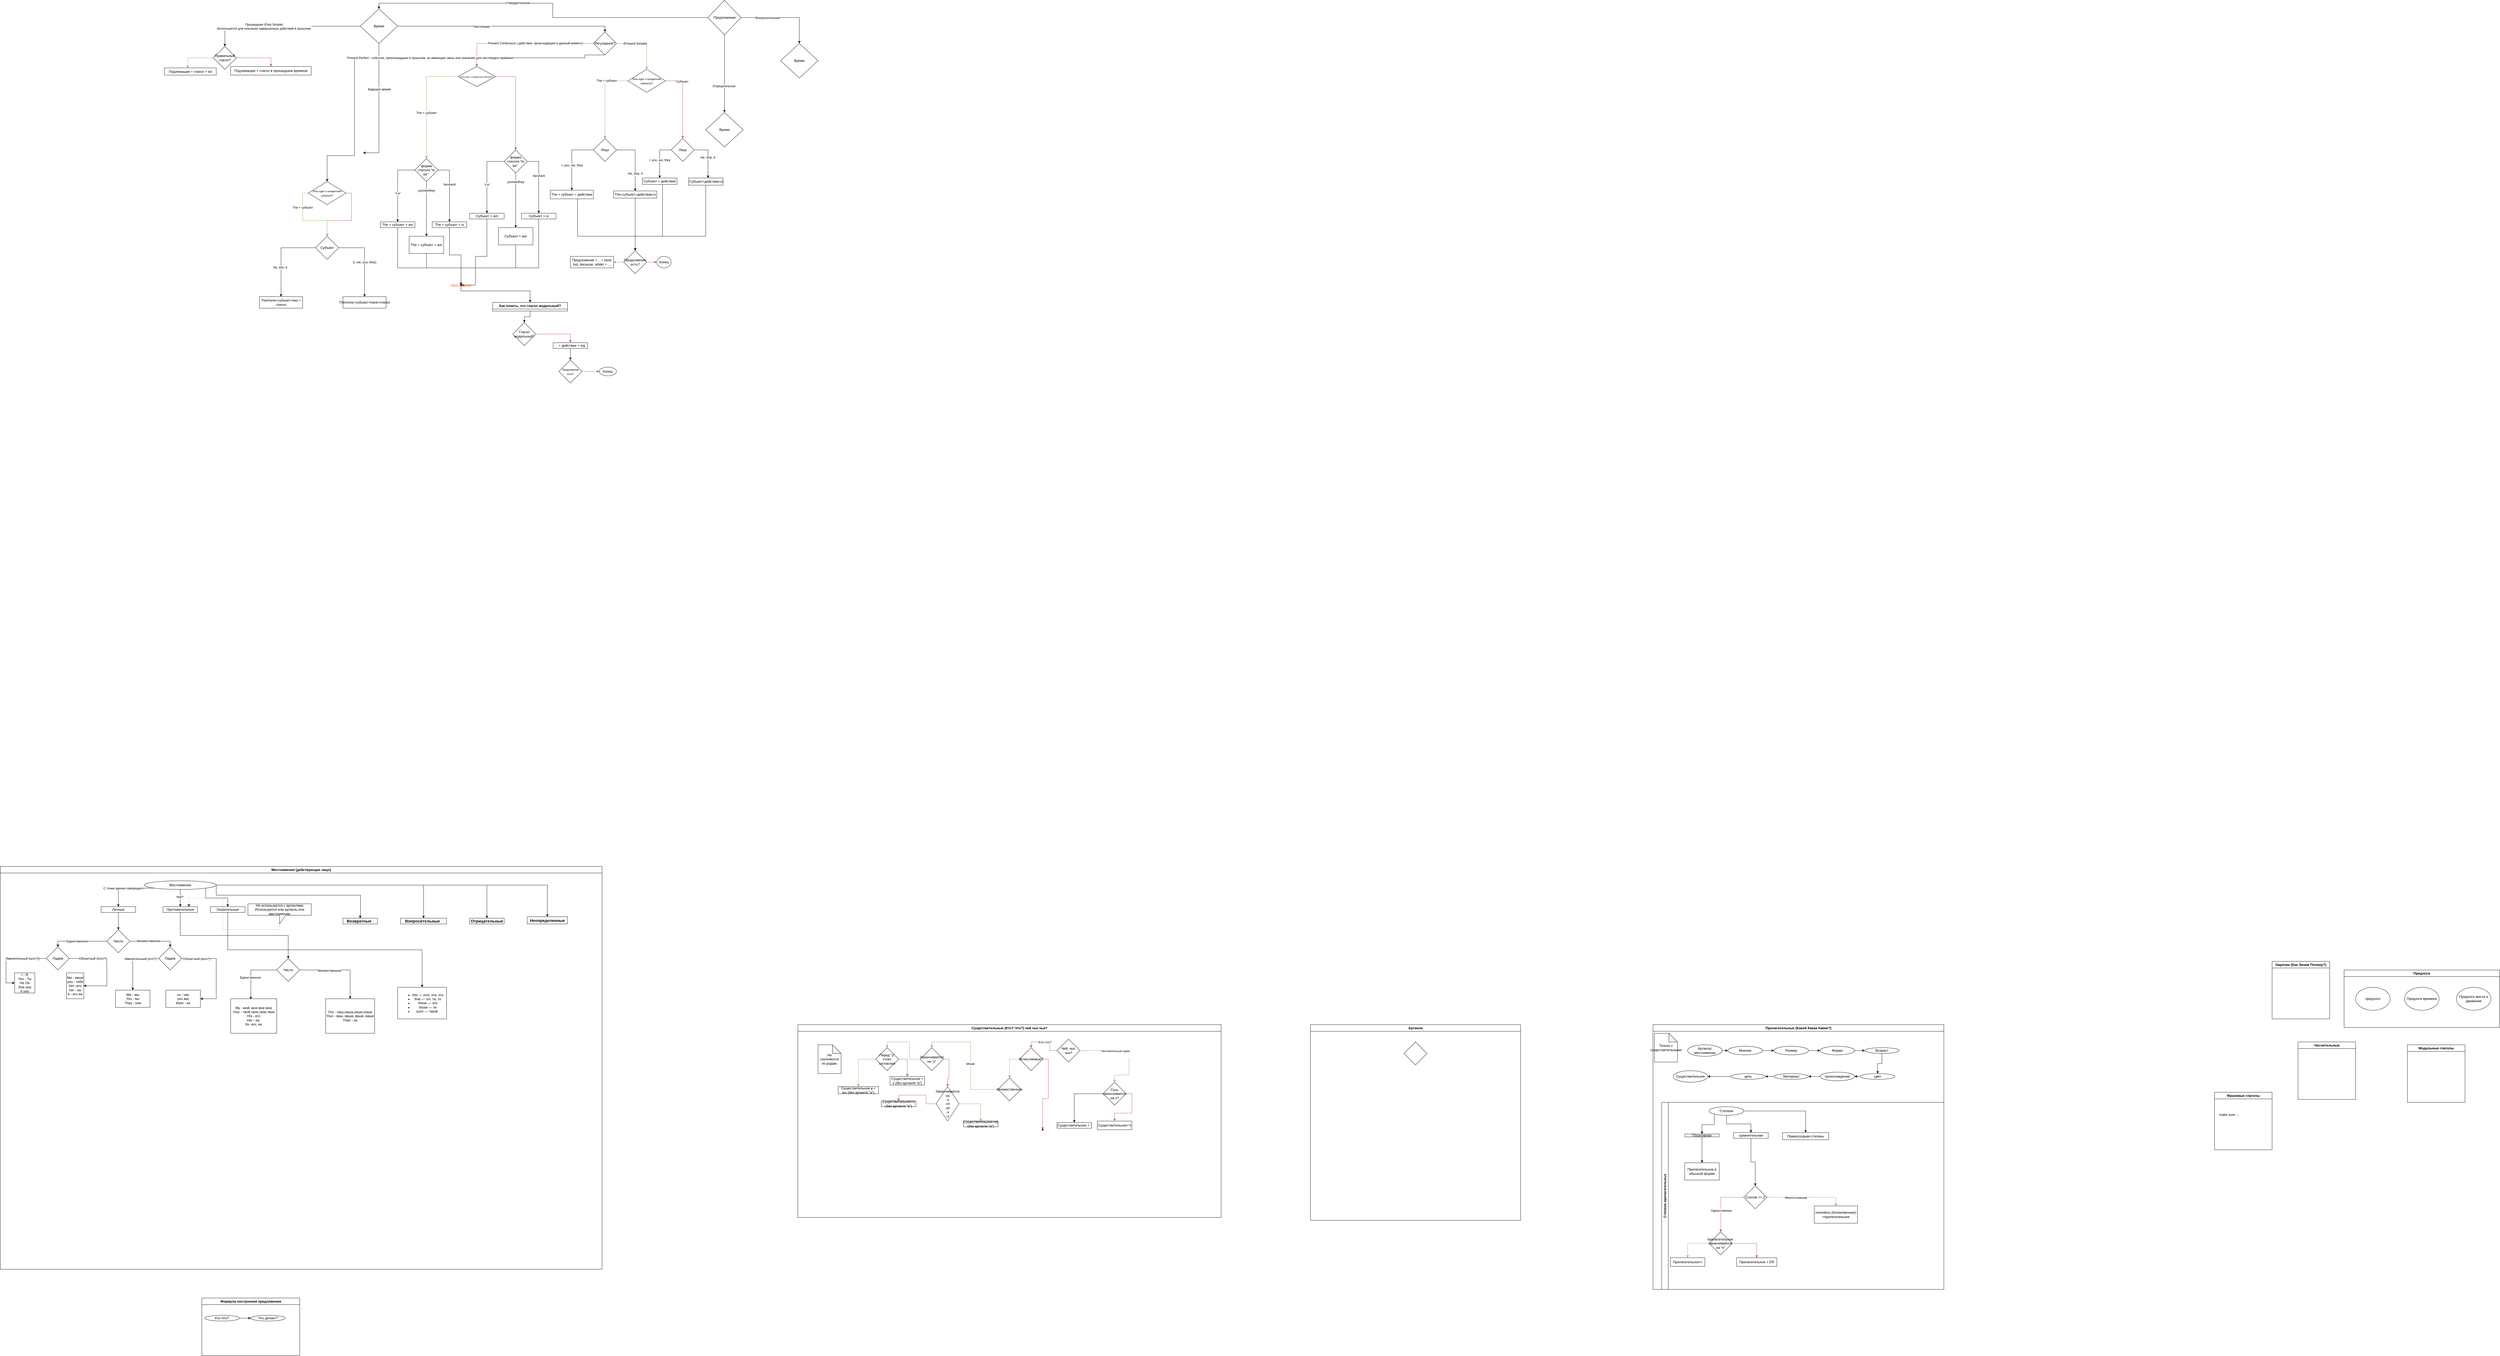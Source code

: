 <mxfile version="21.6.5" type="device">
  <diagram name="Страница 1" id="CgSn8a5hGoYzG13JZy8t">
    <mxGraphModel dx="3689" dy="488" grid="1" gridSize="10" guides="1" tooltips="1" connect="1" arrows="1" fold="1" page="1" pageScale="1" pageWidth="850" pageHeight="1100" math="0" shadow="0">
      <root>
        <mxCell id="0" />
        <mxCell id="1" parent="0" />
        <mxCell id="OG7m3HL8Q8hSpOMty1xp-4" style="edgeStyle=orthogonalEdgeStyle;rounded=0;orthogonalLoop=1;jettySize=auto;html=1;exitX=0;exitY=0.5;exitDx=0;exitDy=0;entryX=0.5;entryY=0;entryDx=0;entryDy=0;" parent="1" source="OG7m3HL8Q8hSpOMty1xp-1" target="OG7m3HL8Q8hSpOMty1xp-6" edge="1">
          <mxGeometry relative="1" as="geometry">
            <mxPoint x="70" y="90" as="targetPoint" />
          </mxGeometry>
        </mxCell>
        <mxCell id="OG7m3HL8Q8hSpOMty1xp-5" value="Утвердительное" style="edgeLabel;html=1;align=center;verticalAlign=middle;resizable=0;points=[];" parent="OG7m3HL8Q8hSpOMty1xp-4" vertex="1" connectable="0">
          <mxGeometry x="0.172" y="-1" relative="1" as="geometry">
            <mxPoint as="offset" />
          </mxGeometry>
        </mxCell>
        <mxCell id="OG7m3HL8Q8hSpOMty1xp-14" style="edgeStyle=orthogonalEdgeStyle;rounded=0;orthogonalLoop=1;jettySize=auto;html=1;exitX=1;exitY=0.5;exitDx=0;exitDy=0;entryX=0.5;entryY=0;entryDx=0;entryDy=0;" parent="1" source="OG7m3HL8Q8hSpOMty1xp-1" target="OG7m3HL8Q8hSpOMty1xp-19" edge="1">
          <mxGeometry relative="1" as="geometry">
            <mxPoint x="760" y="90" as="targetPoint" />
          </mxGeometry>
        </mxCell>
        <mxCell id="OG7m3HL8Q8hSpOMty1xp-15" value="Вопросительное" style="edgeLabel;html=1;align=center;verticalAlign=middle;resizable=0;points=[];" parent="OG7m3HL8Q8hSpOMty1xp-14" vertex="1" connectable="0">
          <mxGeometry x="-0.367" y="-1" relative="1" as="geometry">
            <mxPoint as="offset" />
          </mxGeometry>
        </mxCell>
        <mxCell id="OG7m3HL8Q8hSpOMty1xp-16" style="rounded=0;orthogonalLoop=1;jettySize=auto;html=1;exitX=0.5;exitY=1;exitDx=0;exitDy=0;entryX=0.5;entryY=0;entryDx=0;entryDy=0;" parent="1" source="OG7m3HL8Q8hSpOMty1xp-1" target="OG7m3HL8Q8hSpOMty1xp-18" edge="1">
          <mxGeometry relative="1" as="geometry">
            <mxPoint x="498" y="390" as="targetPoint" />
          </mxGeometry>
        </mxCell>
        <mxCell id="OG7m3HL8Q8hSpOMty1xp-17" value="Отрицательное" style="edgeLabel;html=1;align=center;verticalAlign=middle;resizable=0;points=[];" parent="OG7m3HL8Q8hSpOMty1xp-16" vertex="1" connectable="0">
          <mxGeometry x="0.317" y="-2" relative="1" as="geometry">
            <mxPoint as="offset" />
          </mxGeometry>
        </mxCell>
        <mxCell id="OG7m3HL8Q8hSpOMty1xp-1" value="Предложение" style="rhombus;whiteSpace=wrap;html=1;" parent="1" vertex="1">
          <mxGeometry x="537.5" y="20" width="115" height="120" as="geometry" />
        </mxCell>
        <mxCell id="OG7m3HL8Q8hSpOMty1xp-8" style="edgeStyle=orthogonalEdgeStyle;rounded=0;orthogonalLoop=1;jettySize=auto;html=1;exitX=0;exitY=0.5;exitDx=0;exitDy=0;entryX=0.5;entryY=0;entryDx=0;entryDy=0;" parent="1" source="OG7m3HL8Q8hSpOMty1xp-6" target="vcuXh-d1ggwvxdpwcox1-167" edge="1">
          <mxGeometry relative="1" as="geometry">
            <mxPoint x="-214" y="230" as="targetPoint" />
          </mxGeometry>
        </mxCell>
        <mxCell id="OG7m3HL8Q8hSpOMty1xp-9" value="Прошедшее (Past Simple) &lt;br&gt;Используется для описания завершенных действий в прошлом." style="edgeLabel;html=1;align=center;verticalAlign=middle;resizable=0;points=[];" parent="OG7m3HL8Q8hSpOMty1xp-8" vertex="1" connectable="0">
          <mxGeometry x="0.238" y="1" relative="1" as="geometry">
            <mxPoint as="offset" />
          </mxGeometry>
        </mxCell>
        <mxCell id="OG7m3HL8Q8hSpOMty1xp-12" style="edgeStyle=orthogonalEdgeStyle;rounded=0;orthogonalLoop=1;jettySize=auto;html=1;exitX=0.5;exitY=1;exitDx=0;exitDy=0;" parent="1" source="OG7m3HL8Q8hSpOMty1xp-6" edge="1">
          <mxGeometry relative="1" as="geometry">
            <mxPoint x="-660" y="550" as="targetPoint" />
            <Array as="points">
              <mxPoint x="-605" y="550" />
            </Array>
          </mxGeometry>
        </mxCell>
        <mxCell id="OG7m3HL8Q8hSpOMty1xp-13" value="Будущее время " style="edgeLabel;html=1;align=center;verticalAlign=middle;resizable=0;points=[];" parent="OG7m3HL8Q8hSpOMty1xp-12" vertex="1" connectable="0">
          <mxGeometry x="-0.269" y="1" relative="1" as="geometry">
            <mxPoint as="offset" />
          </mxGeometry>
        </mxCell>
        <mxCell id="OG7m3HL8Q8hSpOMty1xp-29" style="edgeStyle=orthogonalEdgeStyle;rounded=0;orthogonalLoop=1;jettySize=auto;html=1;exitX=1;exitY=0.5;exitDx=0;exitDy=0;entryX=0.5;entryY=0;entryDx=0;entryDy=0;" parent="1" source="OG7m3HL8Q8hSpOMty1xp-6" target="OG7m3HL8Q8hSpOMty1xp-59" edge="1">
          <mxGeometry relative="1" as="geometry">
            <mxPoint x="220.0" y="229.857" as="targetPoint" />
          </mxGeometry>
        </mxCell>
        <mxCell id="OG7m3HL8Q8hSpOMty1xp-30" value="Настоящее&amp;nbsp;" style="edgeLabel;html=1;align=center;verticalAlign=middle;resizable=0;points=[];" parent="OG7m3HL8Q8hSpOMty1xp-29" vertex="1" connectable="0">
          <mxGeometry x="-0.208" y="-1" relative="1" as="geometry">
            <mxPoint as="offset" />
          </mxGeometry>
        </mxCell>
        <mxCell id="OG7m3HL8Q8hSpOMty1xp-6" value="Время" style="rhombus;whiteSpace=wrap;html=1;" parent="1" vertex="1">
          <mxGeometry x="-670" y="50" width="130" height="120" as="geometry" />
        </mxCell>
        <mxCell id="OG7m3HL8Q8hSpOMty1xp-18" value="Время" style="rhombus;whiteSpace=wrap;html=1;" parent="1" vertex="1">
          <mxGeometry x="530" y="410" width="130" height="120" as="geometry" />
        </mxCell>
        <mxCell id="OG7m3HL8Q8hSpOMty1xp-19" value="Время" style="rhombus;whiteSpace=wrap;html=1;" parent="1" vertex="1">
          <mxGeometry x="790" y="170" width="130" height="120" as="geometry" />
        </mxCell>
        <mxCell id="OG7m3HL8Q8hSpOMty1xp-20" value="Подлежащее + глагол в прошедшем времени" style="rounded=0;whiteSpace=wrap;html=1;" parent="1" vertex="1">
          <mxGeometry x="-1120" y="250" width="280" height="30" as="geometry" />
        </mxCell>
        <mxCell id="OG7m3HL8Q8hSpOMty1xp-22" style="edgeStyle=orthogonalEdgeStyle;rounded=0;orthogonalLoop=1;jettySize=auto;html=1;exitX=0;exitY=0.5;exitDx=0;exitDy=0;entryX=0.5;entryY=0;entryDx=0;entryDy=0;" parent="1" source="OG7m3HL8Q8hSpOMty1xp-39" target="OG7m3HL8Q8hSpOMty1xp-26" edge="1">
          <mxGeometry relative="1" as="geometry">
            <mxPoint x="90.0" y="740.0" as="targetPoint" />
            <mxPoint x="155.0" y="500.0" as="sourcePoint" />
          </mxGeometry>
        </mxCell>
        <mxCell id="OG7m3HL8Q8hSpOMty1xp-23" value="I, you, we, they" style="edgeLabel;html=1;align=center;verticalAlign=middle;resizable=0;points=[];" parent="OG7m3HL8Q8hSpOMty1xp-22" vertex="1" connectable="0">
          <mxGeometry x="0.268" y="1" relative="1" as="geometry">
            <mxPoint y="-9" as="offset" />
          </mxGeometry>
        </mxCell>
        <mxCell id="OG7m3HL8Q8hSpOMty1xp-50" style="edgeStyle=orthogonalEdgeStyle;rounded=0;orthogonalLoop=1;jettySize=auto;html=1;exitX=0.5;exitY=1;exitDx=0;exitDy=0;entryX=0.5;entryY=0;entryDx=0;entryDy=0;" parent="1" source="OG7m3HL8Q8hSpOMty1xp-26" target="OG7m3HL8Q8hSpOMty1xp-49" edge="1">
          <mxGeometry relative="1" as="geometry">
            <Array as="points">
              <mxPoint x="85" y="840" />
              <mxPoint x="285" y="840" />
            </Array>
          </mxGeometry>
        </mxCell>
        <mxCell id="OG7m3HL8Q8hSpOMty1xp-26" value="The + субъект + действие" style="rounded=0;whiteSpace=wrap;html=1;" parent="1" vertex="1">
          <mxGeometry x="-10" y="680" width="150" height="30" as="geometry" />
        </mxCell>
        <mxCell id="OG7m3HL8Q8hSpOMty1xp-51" style="edgeStyle=orthogonalEdgeStyle;rounded=0;orthogonalLoop=1;jettySize=auto;html=1;exitX=0.5;exitY=1;exitDx=0;exitDy=0;entryX=0.5;entryY=0;entryDx=0;entryDy=0;" parent="1" source="OG7m3HL8Q8hSpOMty1xp-27" target="OG7m3HL8Q8hSpOMty1xp-49" edge="1">
          <mxGeometry relative="1" as="geometry" />
        </mxCell>
        <mxCell id="OG7m3HL8Q8hSpOMty1xp-27" value="The+cубъект+действие+s" style="rounded=0;whiteSpace=wrap;html=1;" parent="1" vertex="1">
          <mxGeometry x="210" y="682.5" width="150" height="25" as="geometry" />
        </mxCell>
        <mxCell id="OG7m3HL8Q8hSpOMty1xp-31" style="edgeStyle=orthogonalEdgeStyle;rounded=0;orthogonalLoop=1;jettySize=auto;html=1;exitX=0;exitY=0.5;exitDx=0;exitDy=0;entryX=0.5;entryY=0;entryDx=0;entryDy=0;fillColor=#d5e8d4;strokeColor=#82b366;" parent="1" source="OG7m3HL8Q8hSpOMty1xp-28" target="OG7m3HL8Q8hSpOMty1xp-39" edge="1">
          <mxGeometry relative="1" as="geometry">
            <mxPoint x="265.0" y="400.0" as="targetPoint" />
          </mxGeometry>
        </mxCell>
        <mxCell id="OG7m3HL8Q8hSpOMty1xp-37" value="The + субъект" style="edgeLabel;html=1;align=center;verticalAlign=middle;resizable=0;points=[];" parent="OG7m3HL8Q8hSpOMty1xp-31" vertex="1" connectable="0">
          <mxGeometry x="-0.473" y="-1" relative="1" as="geometry">
            <mxPoint as="offset" />
          </mxGeometry>
        </mxCell>
        <mxCell id="OG7m3HL8Q8hSpOMty1xp-33" style="edgeStyle=elbowEdgeStyle;rounded=0;orthogonalLoop=1;jettySize=auto;html=1;exitX=1;exitY=0.5;exitDx=0;exitDy=0;fillColor=#f8cecc;strokeColor=#b85450;entryX=0.5;entryY=0;entryDx=0;entryDy=0;" parent="1" source="OG7m3HL8Q8hSpOMty1xp-28" target="OG7m3HL8Q8hSpOMty1xp-42" edge="1">
          <mxGeometry relative="1" as="geometry">
            <mxPoint x="360" y="430" as="targetPoint" />
            <Array as="points">
              <mxPoint x="450" y="400" />
            </Array>
          </mxGeometry>
        </mxCell>
        <mxCell id="OG7m3HL8Q8hSpOMty1xp-38" value="Субъект" style="edgeLabel;html=1;align=center;verticalAlign=middle;resizable=0;points=[];" parent="OG7m3HL8Q8hSpOMty1xp-33" vertex="1" connectable="0">
          <mxGeometry x="-0.552" y="-2" relative="1" as="geometry">
            <mxPoint as="offset" />
          </mxGeometry>
        </mxCell>
        <mxCell id="OG7m3HL8Q8hSpOMty1xp-28" value="&lt;font style=&quot;font-size: 9px;&quot;&gt;Речь идет о конкретном субъекте?&lt;/font&gt;" style="rhombus;whiteSpace=wrap;html=1;" parent="1" vertex="1">
          <mxGeometry x="260" y="260" width="130" height="80" as="geometry" />
        </mxCell>
        <mxCell id="OG7m3HL8Q8hSpOMty1xp-40" style="edgeStyle=orthogonalEdgeStyle;rounded=0;orthogonalLoop=1;jettySize=auto;html=1;exitX=1;exitY=0.5;exitDx=0;exitDy=0;" parent="1" source="OG7m3HL8Q8hSpOMty1xp-39" target="OG7m3HL8Q8hSpOMty1xp-27" edge="1">
          <mxGeometry relative="1" as="geometry" />
        </mxCell>
        <mxCell id="OG7m3HL8Q8hSpOMty1xp-41" value="He, She, It" style="edgeLabel;html=1;align=center;verticalAlign=middle;resizable=0;points=[];" parent="OG7m3HL8Q8hSpOMty1xp-40" vertex="1" connectable="0">
          <mxGeometry x="0.41" relative="1" as="geometry">
            <mxPoint as="offset" />
          </mxGeometry>
        </mxCell>
        <mxCell id="OG7m3HL8Q8hSpOMty1xp-39" value="Лицо" style="rhombus;whiteSpace=wrap;html=1;" parent="1" vertex="1">
          <mxGeometry x="140.0" y="500.0" width="80" height="80" as="geometry" />
        </mxCell>
        <mxCell id="OG7m3HL8Q8hSpOMty1xp-45" style="edgeStyle=orthogonalEdgeStyle;rounded=0;orthogonalLoop=1;jettySize=auto;html=1;exitX=0;exitY=0.5;exitDx=0;exitDy=0;entryX=0.5;entryY=0;entryDx=0;entryDy=0;" parent="1" source="OG7m3HL8Q8hSpOMty1xp-42" target="OG7m3HL8Q8hSpOMty1xp-44" edge="1">
          <mxGeometry relative="1" as="geometry" />
        </mxCell>
        <mxCell id="OG7m3HL8Q8hSpOMty1xp-46" value="I, you, we, they" style="edgeLabel;html=1;align=center;verticalAlign=middle;resizable=0;points=[];" parent="OG7m3HL8Q8hSpOMty1xp-45" vertex="1" connectable="0">
          <mxGeometry x="0.094" relative="1" as="geometry">
            <mxPoint as="offset" />
          </mxGeometry>
        </mxCell>
        <mxCell id="OG7m3HL8Q8hSpOMty1xp-47" style="edgeStyle=orthogonalEdgeStyle;rounded=0;orthogonalLoop=1;jettySize=auto;html=1;exitX=1;exitY=0.5;exitDx=0;exitDy=0;entryX=0.567;entryY=-0.001;entryDx=0;entryDy=0;entryPerimeter=0;" parent="1" source="OG7m3HL8Q8hSpOMty1xp-42" target="OG7m3HL8Q8hSpOMty1xp-43" edge="1">
          <mxGeometry relative="1" as="geometry" />
        </mxCell>
        <mxCell id="OG7m3HL8Q8hSpOMty1xp-48" value="He, She, It" style="edgeLabel;html=1;align=center;verticalAlign=middle;resizable=0;points=[];" parent="OG7m3HL8Q8hSpOMty1xp-47" vertex="1" connectable="0">
          <mxGeometry x="0.467" relative="1" as="geometry">
            <mxPoint x="-1" y="-33" as="offset" />
          </mxGeometry>
        </mxCell>
        <mxCell id="OG7m3HL8Q8hSpOMty1xp-42" value="Лицо" style="rhombus;whiteSpace=wrap;html=1;" parent="1" vertex="1">
          <mxGeometry x="410" y="500" width="80" height="80" as="geometry" />
        </mxCell>
        <mxCell id="OG7m3HL8Q8hSpOMty1xp-53" style="edgeStyle=orthogonalEdgeStyle;rounded=0;orthogonalLoop=1;jettySize=auto;html=1;exitX=0.5;exitY=1;exitDx=0;exitDy=0;entryX=0.5;entryY=0;entryDx=0;entryDy=0;" parent="1" source="OG7m3HL8Q8hSpOMty1xp-43" target="OG7m3HL8Q8hSpOMty1xp-49" edge="1">
          <mxGeometry relative="1" as="geometry">
            <Array as="points">
              <mxPoint x="530" y="840" />
              <mxPoint x="285" y="840" />
            </Array>
          </mxGeometry>
        </mxCell>
        <mxCell id="OG7m3HL8Q8hSpOMty1xp-43" value="&lt;span style=&quot;font-weight: normal;&quot;&gt;Субъект+действие+s&lt;/span&gt;" style="rounded=0;whiteSpace=wrap;html=1;fontStyle=1;align=left;" parent="1" vertex="1">
          <mxGeometry x="470" y="637.5" width="120" height="25" as="geometry" />
        </mxCell>
        <mxCell id="OG7m3HL8Q8hSpOMty1xp-52" style="edgeStyle=orthogonalEdgeStyle;rounded=0;orthogonalLoop=1;jettySize=auto;html=1;exitX=0.5;exitY=1;exitDx=0;exitDy=0;entryX=0.5;entryY=0;entryDx=0;entryDy=0;" parent="1" source="OG7m3HL8Q8hSpOMty1xp-44" target="OG7m3HL8Q8hSpOMty1xp-49" edge="1">
          <mxGeometry relative="1" as="geometry">
            <Array as="points">
              <mxPoint x="380" y="660" />
              <mxPoint x="380" y="840" />
              <mxPoint x="285" y="840" />
            </Array>
          </mxGeometry>
        </mxCell>
        <mxCell id="OG7m3HL8Q8hSpOMty1xp-44" value="Субъект + действие" style="rounded=0;whiteSpace=wrap;html=1;" parent="1" vertex="1">
          <mxGeometry x="310" y="637.5" width="120" height="22.5" as="geometry" />
        </mxCell>
        <mxCell id="OG7m3HL8Q8hSpOMty1xp-54" style="edgeStyle=orthogonalEdgeStyle;rounded=0;orthogonalLoop=1;jettySize=auto;html=1;exitX=1;exitY=0.5;exitDx=0;exitDy=0;fillColor=#f8cecc;strokeColor=#b85450;" parent="1" source="OG7m3HL8Q8hSpOMty1xp-49" target="OG7m3HL8Q8hSpOMty1xp-55" edge="1">
          <mxGeometry relative="1" as="geometry">
            <mxPoint x="420" y="929.615" as="targetPoint" />
          </mxGeometry>
        </mxCell>
        <mxCell id="OG7m3HL8Q8hSpOMty1xp-56" style="edgeStyle=orthogonalEdgeStyle;rounded=0;orthogonalLoop=1;jettySize=auto;html=1;exitX=0;exitY=0.5;exitDx=0;exitDy=0;fillColor=#d5e8d4;strokeColor=#82b366;" parent="1" source="OG7m3HL8Q8hSpOMty1xp-49" target="OG7m3HL8Q8hSpOMty1xp-57" edge="1">
          <mxGeometry relative="1" as="geometry">
            <mxPoint x="130" y="930" as="targetPoint" />
          </mxGeometry>
        </mxCell>
        <mxCell id="OG7m3HL8Q8hSpOMty1xp-49" value="Продолжение есть?" style="rhombus;whiteSpace=wrap;html=1;" parent="1" vertex="1">
          <mxGeometry x="245" y="890" width="80" height="80" as="geometry" />
        </mxCell>
        <mxCell id="OG7m3HL8Q8hSpOMty1xp-55" value="Конец" style="ellipse;whiteSpace=wrap;html=1;" parent="1" vertex="1">
          <mxGeometry x="360" y="910" width="50" height="40" as="geometry" />
        </mxCell>
        <mxCell id="OG7m3HL8Q8hSpOMty1xp-57" value="Предложение + ,&amp;nbsp; + (and, but, because, while) + ..." style="rounded=0;whiteSpace=wrap;html=1;" parent="1" vertex="1">
          <mxGeometry x="60" y="910" width="150" height="40" as="geometry" />
        </mxCell>
        <mxCell id="OG7m3HL8Q8hSpOMty1xp-61" style="edgeStyle=orthogonalEdgeStyle;rounded=0;orthogonalLoop=1;jettySize=auto;html=1;exitX=1;exitY=0.5;exitDx=0;exitDy=0;fillColor=#d5e8d4;strokeColor=#82b366;" parent="1" source="OG7m3HL8Q8hSpOMty1xp-59" target="OG7m3HL8Q8hSpOMty1xp-28" edge="1">
          <mxGeometry relative="1" as="geometry" />
        </mxCell>
        <mxCell id="OG7m3HL8Q8hSpOMty1xp-62" value="(Present Simple)" style="edgeLabel;html=1;align=center;verticalAlign=middle;resizable=0;points=[];" parent="OG7m3HL8Q8hSpOMty1xp-61" vertex="1" connectable="0">
          <mxGeometry x="-0.555" y="-2" relative="1" as="geometry">
            <mxPoint x="21" y="-2" as="offset" />
          </mxGeometry>
        </mxCell>
        <mxCell id="OG7m3HL8Q8hSpOMty1xp-63" style="edgeStyle=orthogonalEdgeStyle;rounded=0;orthogonalLoop=1;jettySize=auto;html=1;exitX=0;exitY=0.5;exitDx=0;exitDy=0;entryX=0.5;entryY=0;entryDx=0;entryDy=0;fillColor=#f8cecc;strokeColor=#b85450;" parent="1" source="OG7m3HL8Q8hSpOMty1xp-59" target="OG7m3HL8Q8hSpOMty1xp-65" edge="1">
          <mxGeometry relative="1" as="geometry">
            <mxPoint x="50" y="370" as="targetPoint" />
          </mxGeometry>
        </mxCell>
        <mxCell id="OG7m3HL8Q8hSpOMty1xp-64" value="Present&amp;nbsp;Continuous ( действия, происходящие в данный момент)" style="edgeLabel;html=1;align=center;verticalAlign=middle;resizable=0;points=[];" parent="OG7m3HL8Q8hSpOMty1xp-63" vertex="1" connectable="0">
          <mxGeometry x="0.106" y="-1" relative="1" as="geometry">
            <mxPoint x="66" as="offset" />
          </mxGeometry>
        </mxCell>
        <mxCell id="jkDcbvSkSYZ5G2IOS3CU-1" style="edgeStyle=orthogonalEdgeStyle;rounded=0;orthogonalLoop=1;jettySize=auto;html=1;exitX=0.5;exitY=1;exitDx=0;exitDy=0;entryX=0.5;entryY=0;entryDx=0;entryDy=0;" parent="1" source="OG7m3HL8Q8hSpOMty1xp-59" target="jkDcbvSkSYZ5G2IOS3CU-3" edge="1">
          <mxGeometry relative="1" as="geometry">
            <mxPoint x="-670" y="670" as="targetPoint" />
            <Array as="points">
              <mxPoint x="110" y="210" />
              <mxPoint x="110" y="220" />
              <mxPoint x="-690" y="220" />
              <mxPoint x="-690" y="560" />
              <mxPoint x="-785" y="560" />
            </Array>
          </mxGeometry>
        </mxCell>
        <mxCell id="jkDcbvSkSYZ5G2IOS3CU-2" value="Present Perfect - события, произошедшие в прошлом, но имеющие связь или значение для настоящего времени" style="edgeLabel;html=1;align=center;verticalAlign=middle;resizable=0;points=[];" parent="jkDcbvSkSYZ5G2IOS3CU-1" vertex="1" connectable="0">
          <mxGeometry x="-0.12" relative="1" as="geometry">
            <mxPoint as="offset" />
          </mxGeometry>
        </mxCell>
        <mxCell id="OG7m3HL8Q8hSpOMty1xp-59" value="Регулярное?" style="rhombus;whiteSpace=wrap;html=1;" parent="1" vertex="1">
          <mxGeometry x="140" y="130" width="80" height="80" as="geometry" />
        </mxCell>
        <mxCell id="OG7m3HL8Q8hSpOMty1xp-66" style="edgeStyle=orthogonalEdgeStyle;rounded=0;orthogonalLoop=1;jettySize=auto;html=1;exitX=0;exitY=0.5;exitDx=0;exitDy=0;entryX=0.5;entryY=0;entryDx=0;entryDy=0;fillColor=#d5e8d4;strokeColor=#82b366;" parent="1" source="OG7m3HL8Q8hSpOMty1xp-65" target="OG7m3HL8Q8hSpOMty1xp-68" edge="1">
          <mxGeometry relative="1" as="geometry">
            <mxPoint x="-10" y="490" as="targetPoint" />
          </mxGeometry>
        </mxCell>
        <mxCell id="OG7m3HL8Q8hSpOMty1xp-67" value="The + субъект" style="edgeLabel;html=1;align=center;verticalAlign=middle;resizable=0;points=[];" parent="OG7m3HL8Q8hSpOMty1xp-66" vertex="1" connectable="0">
          <mxGeometry x="0.192" relative="1" as="geometry">
            <mxPoint as="offset" />
          </mxGeometry>
        </mxCell>
        <mxCell id="OG7m3HL8Q8hSpOMty1xp-90" style="edgeStyle=orthogonalEdgeStyle;rounded=0;orthogonalLoop=1;jettySize=auto;html=1;exitX=1;exitY=0.5;exitDx=0;exitDy=0;entryX=0.5;entryY=0;entryDx=0;entryDy=0;fillColor=#f8cecc;strokeColor=#b85450;" parent="1" source="OG7m3HL8Q8hSpOMty1xp-65" target="OG7m3HL8Q8hSpOMty1xp-86" edge="1">
          <mxGeometry relative="1" as="geometry" />
        </mxCell>
        <mxCell id="OG7m3HL8Q8hSpOMty1xp-65" value="&lt;font style=&quot;font-size: 7px;&quot;&gt;Речь идет о конкретном субъекте?&lt;/font&gt;" style="rhombus;whiteSpace=wrap;html=1;" parent="1" vertex="1">
          <mxGeometry x="-330" y="250" width="130" height="70" as="geometry" />
        </mxCell>
        <mxCell id="OG7m3HL8Q8hSpOMty1xp-69" style="edgeStyle=orthogonalEdgeStyle;rounded=0;orthogonalLoop=1;jettySize=auto;html=1;exitX=0;exitY=0.5;exitDx=0;exitDy=0;entryX=0.5;entryY=0;entryDx=0;entryDy=0;" parent="1" source="OG7m3HL8Q8hSpOMty1xp-68" target="OG7m3HL8Q8hSpOMty1xp-77" edge="1">
          <mxGeometry relative="1" as="geometry">
            <mxPoint x="-440" y="760" as="targetPoint" />
          </mxGeometry>
        </mxCell>
        <mxCell id="OG7m3HL8Q8hSpOMty1xp-72" value="&quot;I-я&quot;" style="edgeLabel;html=1;align=center;verticalAlign=middle;resizable=0;points=[];" parent="OG7m3HL8Q8hSpOMty1xp-69" vertex="1" connectable="0">
          <mxGeometry x="0.172" relative="1" as="geometry">
            <mxPoint as="offset" />
          </mxGeometry>
        </mxCell>
        <mxCell id="OG7m3HL8Q8hSpOMty1xp-73" style="edgeStyle=orthogonalEdgeStyle;rounded=0;orthogonalLoop=1;jettySize=auto;html=1;exitX=1;exitY=0.5;exitDx=0;exitDy=0;entryX=0.5;entryY=0;entryDx=0;entryDy=0;" parent="1" source="OG7m3HL8Q8hSpOMty1xp-68" target="OG7m3HL8Q8hSpOMty1xp-78" edge="1">
          <mxGeometry relative="1" as="geometry">
            <mxPoint x="-330" y="760" as="targetPoint" />
          </mxGeometry>
        </mxCell>
        <mxCell id="OG7m3HL8Q8hSpOMty1xp-74" value="he/she/it" style="edgeLabel;html=1;align=center;verticalAlign=middle;resizable=0;points=[];" parent="OG7m3HL8Q8hSpOMty1xp-73" vertex="1" connectable="0">
          <mxGeometry x="-0.187" relative="1" as="geometry">
            <mxPoint as="offset" />
          </mxGeometry>
        </mxCell>
        <mxCell id="OG7m3HL8Q8hSpOMty1xp-75" style="edgeStyle=orthogonalEdgeStyle;rounded=0;orthogonalLoop=1;jettySize=auto;html=1;exitX=0.5;exitY=1;exitDx=0;exitDy=0;" parent="1" source="OG7m3HL8Q8hSpOMty1xp-68" target="OG7m3HL8Q8hSpOMty1xp-79" edge="1">
          <mxGeometry relative="1" as="geometry">
            <mxPoint x="-440" y="870" as="targetPoint" />
          </mxGeometry>
        </mxCell>
        <mxCell id="OG7m3HL8Q8hSpOMty1xp-76" value="you/we/they" style="edgeLabel;html=1;align=center;verticalAlign=middle;resizable=0;points=[];" parent="OG7m3HL8Q8hSpOMty1xp-75" vertex="1" connectable="0">
          <mxGeometry x="-0.677" relative="1" as="geometry">
            <mxPoint as="offset" />
          </mxGeometry>
        </mxCell>
        <mxCell id="OG7m3HL8Q8hSpOMty1xp-68" value="форма глагола &quot;to be&quot;&amp;nbsp;" style="rhombus;whiteSpace=wrap;html=1;" parent="1" vertex="1">
          <mxGeometry x="-480" y="570" width="80" height="80" as="geometry" />
        </mxCell>
        <mxCell id="OG7m3HL8Q8hSpOMty1xp-94" style="edgeStyle=orthogonalEdgeStyle;rounded=0;orthogonalLoop=1;jettySize=auto;html=1;exitX=0.5;exitY=1;exitDx=0;exitDy=0;entryX=0.54;entryY=0.129;entryDx=0;entryDy=0;entryPerimeter=0;" parent="1" source="OG7m3HL8Q8hSpOMty1xp-77" target="OG7m3HL8Q8hSpOMty1xp-91" edge="1">
          <mxGeometry relative="1" as="geometry">
            <mxPoint x="-540.143" y="1040" as="targetPoint" />
            <Array as="points">
              <mxPoint x="-540" y="950" />
              <mxPoint x="-320" y="950" />
            </Array>
          </mxGeometry>
        </mxCell>
        <mxCell id="OG7m3HL8Q8hSpOMty1xp-77" value="The + субъект + am" style="rounded=0;whiteSpace=wrap;html=1;" parent="1" vertex="1">
          <mxGeometry x="-600" y="790" width="120" height="20" as="geometry" />
        </mxCell>
        <mxCell id="OG7m3HL8Q8hSpOMty1xp-92" style="edgeStyle=orthogonalEdgeStyle;rounded=0;orthogonalLoop=1;jettySize=auto;html=1;exitX=0.5;exitY=1;exitDx=0;exitDy=0;" parent="1" source="OG7m3HL8Q8hSpOMty1xp-78" target="OG7m3HL8Q8hSpOMty1xp-91" edge="1">
          <mxGeometry relative="1" as="geometry" />
        </mxCell>
        <mxCell id="OG7m3HL8Q8hSpOMty1xp-78" value="The + субъект + is" style="rounded=0;whiteSpace=wrap;html=1;" parent="1" vertex="1">
          <mxGeometry x="-420" y="790" width="120" height="20" as="geometry" />
        </mxCell>
        <mxCell id="OG7m3HL8Q8hSpOMty1xp-93" style="edgeStyle=orthogonalEdgeStyle;rounded=0;orthogonalLoop=1;jettySize=auto;html=1;exitX=0.5;exitY=1;exitDx=0;exitDy=0;entryX=0.16;entryY=0.367;entryDx=0;entryDy=0;entryPerimeter=0;" parent="1" source="OG7m3HL8Q8hSpOMty1xp-79" target="OG7m3HL8Q8hSpOMty1xp-91" edge="1">
          <mxGeometry relative="1" as="geometry">
            <mxPoint x="-390" y="1040" as="targetPoint" />
          </mxGeometry>
        </mxCell>
        <mxCell id="OG7m3HL8Q8hSpOMty1xp-79" value="The + субъект +&amp;nbsp;are " style="rounded=0;whiteSpace=wrap;html=1;" parent="1" vertex="1">
          <mxGeometry x="-500" y="840.0" width="120" height="60" as="geometry" />
        </mxCell>
        <mxCell id="OG7m3HL8Q8hSpOMty1xp-80" style="edgeStyle=orthogonalEdgeStyle;rounded=0;orthogonalLoop=1;jettySize=auto;html=1;exitX=0;exitY=0.5;exitDx=0;exitDy=0;entryX=0.5;entryY=0;entryDx=0;entryDy=0;" parent="1" source="OG7m3HL8Q8hSpOMty1xp-86" target="OG7m3HL8Q8hSpOMty1xp-87" edge="1">
          <mxGeometry relative="1" as="geometry">
            <mxPoint x="-130" y="730" as="targetPoint" />
          </mxGeometry>
        </mxCell>
        <mxCell id="OG7m3HL8Q8hSpOMty1xp-81" value="&quot;I-я&quot;" style="edgeLabel;html=1;align=center;verticalAlign=middle;resizable=0;points=[];" parent="OG7m3HL8Q8hSpOMty1xp-80" vertex="1" connectable="0">
          <mxGeometry x="0.172" relative="1" as="geometry">
            <mxPoint as="offset" />
          </mxGeometry>
        </mxCell>
        <mxCell id="OG7m3HL8Q8hSpOMty1xp-82" style="edgeStyle=orthogonalEdgeStyle;rounded=0;orthogonalLoop=1;jettySize=auto;html=1;exitX=1;exitY=0.5;exitDx=0;exitDy=0;entryX=0.5;entryY=0;entryDx=0;entryDy=0;" parent="1" source="OG7m3HL8Q8hSpOMty1xp-86" target="OG7m3HL8Q8hSpOMty1xp-88" edge="1">
          <mxGeometry relative="1" as="geometry">
            <mxPoint x="-20" y="730" as="targetPoint" />
          </mxGeometry>
        </mxCell>
        <mxCell id="OG7m3HL8Q8hSpOMty1xp-83" value="he/she/it" style="edgeLabel;html=1;align=center;verticalAlign=middle;resizable=0;points=[];" parent="OG7m3HL8Q8hSpOMty1xp-82" vertex="1" connectable="0">
          <mxGeometry x="-0.187" relative="1" as="geometry">
            <mxPoint as="offset" />
          </mxGeometry>
        </mxCell>
        <mxCell id="OG7m3HL8Q8hSpOMty1xp-84" style="edgeStyle=orthogonalEdgeStyle;rounded=0;orthogonalLoop=1;jettySize=auto;html=1;exitX=0.5;exitY=1;exitDx=0;exitDy=0;" parent="1" source="OG7m3HL8Q8hSpOMty1xp-86" target="OG7m3HL8Q8hSpOMty1xp-89" edge="1">
          <mxGeometry relative="1" as="geometry">
            <mxPoint x="-130" y="840" as="targetPoint" />
          </mxGeometry>
        </mxCell>
        <mxCell id="OG7m3HL8Q8hSpOMty1xp-85" value="you/we/they" style="edgeLabel;html=1;align=center;verticalAlign=middle;resizable=0;points=[];" parent="OG7m3HL8Q8hSpOMty1xp-84" vertex="1" connectable="0">
          <mxGeometry x="-0.677" relative="1" as="geometry">
            <mxPoint as="offset" />
          </mxGeometry>
        </mxCell>
        <mxCell id="OG7m3HL8Q8hSpOMty1xp-86" value="форма глагола &quot;to be&quot;&amp;nbsp;" style="rhombus;whiteSpace=wrap;html=1;" parent="1" vertex="1">
          <mxGeometry x="-170" y="540" width="80" height="80" as="geometry" />
        </mxCell>
        <mxCell id="OG7m3HL8Q8hSpOMty1xp-95" style="edgeStyle=orthogonalEdgeStyle;rounded=0;orthogonalLoop=1;jettySize=auto;html=1;exitX=0.5;exitY=1;exitDx=0;exitDy=0;entryX=0.398;entryY=0.224;entryDx=0;entryDy=0;entryPerimeter=0;" parent="1" source="OG7m3HL8Q8hSpOMty1xp-87" target="OG7m3HL8Q8hSpOMty1xp-91" edge="1">
          <mxGeometry relative="1" as="geometry">
            <mxPoint x="-180" y="780.0" as="sourcePoint" />
            <mxPoint x="-270" y="1010.0" as="targetPoint" />
            <Array as="points">
              <mxPoint x="-230" y="910" />
              <mxPoint x="-270" y="910" />
              <mxPoint x="-270" y="1010" />
            </Array>
          </mxGeometry>
        </mxCell>
        <mxCell id="OG7m3HL8Q8hSpOMty1xp-87" value="Субъект + am" style="rounded=0;whiteSpace=wrap;html=1;" parent="1" vertex="1">
          <mxGeometry x="-290" y="760" width="120" height="20" as="geometry" />
        </mxCell>
        <mxCell id="OG7m3HL8Q8hSpOMty1xp-97" style="edgeStyle=orthogonalEdgeStyle;rounded=0;orthogonalLoop=1;jettySize=auto;html=1;exitX=0.5;exitY=1;exitDx=0;exitDy=0;" parent="1" source="OG7m3HL8Q8hSpOMty1xp-88" target="OG7m3HL8Q8hSpOMty1xp-91" edge="1">
          <mxGeometry relative="1" as="geometry">
            <mxPoint x="-270" y="1020" as="targetPoint" />
            <Array as="points">
              <mxPoint x="-50" y="950" />
              <mxPoint x="-320" y="950" />
            </Array>
          </mxGeometry>
        </mxCell>
        <mxCell id="OG7m3HL8Q8hSpOMty1xp-88" value="Субъект + is" style="rounded=0;whiteSpace=wrap;html=1;" parent="1" vertex="1">
          <mxGeometry x="-110" y="760" width="120" height="20" as="geometry" />
        </mxCell>
        <mxCell id="OG7m3HL8Q8hSpOMty1xp-96" style="edgeStyle=orthogonalEdgeStyle;rounded=0;orthogonalLoop=1;jettySize=auto;html=1;exitX=0.5;exitY=1;exitDx=0;exitDy=0;" parent="1" source="OG7m3HL8Q8hSpOMty1xp-89" target="OG7m3HL8Q8hSpOMty1xp-91" edge="1">
          <mxGeometry relative="1" as="geometry">
            <mxPoint x="-310" y="1010.0" as="targetPoint" />
            <Array as="points">
              <mxPoint x="-130" y="950" />
              <mxPoint x="-320" y="950" />
            </Array>
          </mxGeometry>
        </mxCell>
        <mxCell id="OG7m3HL8Q8hSpOMty1xp-89" value="Субъект +&amp;nbsp;are " style="rounded=0;whiteSpace=wrap;html=1;" parent="1" vertex="1">
          <mxGeometry x="-190" y="810.0" width="120" height="60" as="geometry" />
        </mxCell>
        <mxCell id="OG7m3HL8Q8hSpOMty1xp-98" style="edgeStyle=orthogonalEdgeStyle;rounded=0;orthogonalLoop=1;jettySize=auto;html=1;entryX=0.5;entryY=0;entryDx=0;entryDy=0;" parent="1" source="OG7m3HL8Q8hSpOMty1xp-91" target="OG7m3HL8Q8hSpOMty1xp-106" edge="1">
          <mxGeometry relative="1" as="geometry">
            <mxPoint x="-320" y="1070" as="targetPoint" />
            <Array as="points">
              <mxPoint x="-320" y="1030" />
              <mxPoint x="-80" y="1030" />
            </Array>
          </mxGeometry>
        </mxCell>
        <mxCell id="OG7m3HL8Q8hSpOMty1xp-91" value="Verb (глагол)" style="shape=waypoint;sketch=0;fillStyle=solid;size=6;pointerEvents=1;points=[];fillColor=none;resizable=0;rotatable=0;perimeter=centerPerimeter;snapToPoint=1;fontColor=#FF4D00;" parent="1" vertex="1">
          <mxGeometry x="-330" y="1000" width="20" height="20" as="geometry" />
        </mxCell>
        <mxCell id="OG7m3HL8Q8hSpOMty1xp-100" style="edgeStyle=orthogonalEdgeStyle;rounded=0;orthogonalLoop=1;jettySize=auto;html=1;exitX=0.5;exitY=1;exitDx=0;exitDy=0;" parent="1" source="OG7m3HL8Q8hSpOMty1xp-99" target="OG7m3HL8Q8hSpOMty1xp-101" edge="1">
          <mxGeometry relative="1" as="geometry">
            <mxPoint x="-319.647" y="1170" as="targetPoint" />
          </mxGeometry>
        </mxCell>
        <mxCell id="OG7m3HL8Q8hSpOMty1xp-99" value=".. + действие + ing" style="rounded=0;whiteSpace=wrap;html=1;" parent="1" vertex="1">
          <mxGeometry y="1210" width="120" height="20" as="geometry" />
        </mxCell>
        <mxCell id="OG7m3HL8Q8hSpOMty1xp-102" style="edgeStyle=orthogonalEdgeStyle;rounded=0;orthogonalLoop=1;jettySize=auto;html=1;exitX=1;exitY=0.5;exitDx=0;exitDy=0;fillColor=#f8cecc;strokeColor=#b85450;" parent="1" source="OG7m3HL8Q8hSpOMty1xp-101" target="OG7m3HL8Q8hSpOMty1xp-103" edge="1">
          <mxGeometry relative="1" as="geometry">
            <mxPoint x="-240" y="1179.941" as="targetPoint" />
          </mxGeometry>
        </mxCell>
        <mxCell id="OG7m3HL8Q8hSpOMty1xp-101" value="&lt;font style=&quot;font-size: 9px;&quot;&gt;Продолжение есть?&lt;/font&gt;" style="rhombus;whiteSpace=wrap;html=1;" parent="1" vertex="1">
          <mxGeometry x="20.003" y="1270" width="80" height="80" as="geometry" />
        </mxCell>
        <mxCell id="OG7m3HL8Q8hSpOMty1xp-103" value="Конец" style="ellipse;whiteSpace=wrap;html=1;" parent="1" vertex="1">
          <mxGeometry x="160" y="1295" width="60" height="30" as="geometry" />
        </mxCell>
        <mxCell id="OG7m3HL8Q8hSpOMty1xp-105" style="edgeStyle=orthogonalEdgeStyle;rounded=0;orthogonalLoop=1;jettySize=auto;html=1;exitX=1;exitY=0.5;exitDx=0;exitDy=0;entryX=0.5;entryY=0;entryDx=0;entryDy=0;fillColor=#f8cecc;strokeColor=#b85450;" parent="1" source="OG7m3HL8Q8hSpOMty1xp-104" target="OG7m3HL8Q8hSpOMty1xp-99" edge="1">
          <mxGeometry relative="1" as="geometry">
            <mxPoint x="60" y="1179.941" as="targetPoint" />
          </mxGeometry>
        </mxCell>
        <mxCell id="OG7m3HL8Q8hSpOMty1xp-104" value="Глагол модальный?" style="rhombus;whiteSpace=wrap;html=1;" parent="1" vertex="1">
          <mxGeometry x="-140" y="1140" width="80" height="80" as="geometry" />
        </mxCell>
        <mxCell id="OG7m3HL8Q8hSpOMty1xp-109" style="edgeStyle=orthogonalEdgeStyle;rounded=0;orthogonalLoop=1;jettySize=auto;html=1;exitX=0.5;exitY=1;exitDx=0;exitDy=0;entryX=0.5;entryY=0;entryDx=0;entryDy=0;" parent="1" source="OG7m3HL8Q8hSpOMty1xp-106" target="OG7m3HL8Q8hSpOMty1xp-104" edge="1">
          <mxGeometry relative="1" as="geometry" />
        </mxCell>
        <mxCell id="OG7m3HL8Q8hSpOMty1xp-106" value="Как понять, что глагол модальный?" style="swimlane;whiteSpace=wrap;html=1;fillColor=default;" parent="1" vertex="1" collapsed="1">
          <mxGeometry x="-210" y="1070" width="260" height="30" as="geometry">
            <mxRectangle x="-210" y="1070" width="200" height="630" as="alternateBounds" />
          </mxGeometry>
        </mxCell>
        <mxCell id="OG7m3HL8Q8hSpOMty1xp-108" value="&lt;ul&gt;&lt;li&gt;&lt;div style=&quot;&quot;&gt;&lt;span style=&quot;background-color: initial;&quot;&gt;Может ли глагол выражать способность или возможность?&lt;/span&gt;&lt;/div&gt;&lt;div style=&quot;&quot;&gt;&lt;br&gt;&lt;/div&gt;&lt;/li&gt;&lt;li style=&quot;&quot;&gt;&amp;nbsp;Выражает ли глагол обязательность или необходимость?&lt;br&gt;&lt;br&gt;&lt;/li&gt;&lt;li&gt;&lt;div style=&quot;&quot;&gt;&lt;strong style=&quot;background-color: initial;&quot;&gt;Разрешение:&lt;/strong&gt;&lt;span style=&quot;background-color: initial;&quot;&gt; Выражает ли глагол разрешение или возможность?&lt;br&gt;&lt;/span&gt;&lt;br&gt;&lt;/div&gt;&lt;/li&gt;&lt;li&gt;&lt;div style=&quot;&quot;&gt;&lt;strong&gt;Пожелание:&lt;/strong&gt; Выражает ли глагол желание, пожелание или предложение?&lt;br&gt;&lt;br&gt;&lt;/div&gt;&lt;/li&gt;&lt;li&gt;&lt;div style=&quot;&quot;&gt;&lt;strong&gt;Будущее время:&lt;/strong&gt; Используется ли глагол для образования будущего времени?&amp;nbsp;&lt;br&gt;&lt;br&gt;&lt;/div&gt;&lt;/li&gt;&lt;li&gt;&lt;div style=&quot;&quot;&gt;&lt;strong&gt;Рекомендация:&lt;/strong&gt; Выражает ли глагол совет или рекомендацию?&amp;nbsp;&lt;br&gt;&lt;br&gt;&lt;/div&gt;&lt;/li&gt;&lt;li&gt;&lt;div style=&quot;&quot;&gt;&lt;strong&gt;Позволяет ли использовать инфинитив без &quot;to&quot;?&lt;/strong&gt; Модальные глаголы используются с инфинитивом без &quot;to&quot;. Например, &quot;He can swim&quot; (Он умеет плавать).&lt;br&gt;&lt;br&gt;&lt;/div&gt;&lt;/li&gt;&lt;li&gt;&lt;div style=&quot;&quot;&gt;&lt;strong&gt;Оставляет ли глагол форму без изменения во всех лицах?&lt;/strong&gt; Модальные глаголы сохраняют свою форму без изменения. Например, &quot;I can,&quot; &quot;You can,&quot; &quot;He can.&quot;&lt;br&gt;&lt;/div&gt;&lt;/li&gt;&lt;/ul&gt;" style="text;strokeColor=none;fillColor=default;html=1;whiteSpace=wrap;verticalAlign=middle;overflow=hidden;align=left;" parent="OG7m3HL8Q8hSpOMty1xp-106" vertex="1">
          <mxGeometry y="30" width="200" height="600" as="geometry" />
        </mxCell>
        <mxCell id="jkDcbvSkSYZ5G2IOS3CU-4" style="edgeStyle=orthogonalEdgeStyle;rounded=0;orthogonalLoop=1;jettySize=auto;html=1;exitX=1;exitY=0.5;exitDx=0;exitDy=0;fillColor=#f8cecc;strokeColor=#b85450;entryX=0.5;entryY=0;entryDx=0;entryDy=0;" parent="1" source="jkDcbvSkSYZ5G2IOS3CU-3" target="jkDcbvSkSYZ5G2IOS3CU-7" edge="1">
          <mxGeometry relative="1" as="geometry">
            <mxPoint x="-650" y="690" as="targetPoint" />
          </mxGeometry>
        </mxCell>
        <mxCell id="jkDcbvSkSYZ5G2IOS3CU-5" style="edgeStyle=orthogonalEdgeStyle;rounded=0;orthogonalLoop=1;jettySize=auto;html=1;exitX=0;exitY=0.5;exitDx=0;exitDy=0;fillColor=#d5e8d4;strokeColor=#82b366;entryX=0.5;entryY=0;entryDx=0;entryDy=0;" parent="1" source="jkDcbvSkSYZ5G2IOS3CU-3" target="jkDcbvSkSYZ5G2IOS3CU-7" edge="1">
          <mxGeometry relative="1" as="geometry">
            <mxPoint x="-940" y="690" as="targetPoint" />
          </mxGeometry>
        </mxCell>
        <mxCell id="jkDcbvSkSYZ5G2IOS3CU-6" value="The + субъект" style="edgeLabel;html=1;align=center;verticalAlign=middle;resizable=0;points=[];" parent="jkDcbvSkSYZ5G2IOS3CU-5" vertex="1" connectable="0">
          <mxGeometry x="-0.097" relative="1" as="geometry">
            <mxPoint y="-45" as="offset" />
          </mxGeometry>
        </mxCell>
        <mxCell id="jkDcbvSkSYZ5G2IOS3CU-3" value="&lt;font style=&quot;font-size: 9px;&quot;&gt;Речь идет о конкретном субъекте?&lt;/font&gt;" style="rhombus;whiteSpace=wrap;html=1;" parent="1" vertex="1">
          <mxGeometry x="-850" y="650" width="130" height="80" as="geometry" />
        </mxCell>
        <mxCell id="jkDcbvSkSYZ5G2IOS3CU-8" style="edgeStyle=orthogonalEdgeStyle;rounded=0;orthogonalLoop=1;jettySize=auto;html=1;exitX=0;exitY=0.5;exitDx=0;exitDy=0;entryX=0.5;entryY=0;entryDx=0;entryDy=0;" parent="1" source="jkDcbvSkSYZ5G2IOS3CU-7" target="jkDcbvSkSYZ5G2IOS3CU-10" edge="1">
          <mxGeometry relative="1" as="geometry">
            <mxPoint x="-960" y="1030" as="targetPoint" />
          </mxGeometry>
        </mxCell>
        <mxCell id="jkDcbvSkSYZ5G2IOS3CU-9" value="he, she, it" style="edgeLabel;html=1;align=center;verticalAlign=middle;resizable=0;points=[];" parent="jkDcbvSkSYZ5G2IOS3CU-8" vertex="1" connectable="0">
          <mxGeometry x="0.296" y="-3" relative="1" as="geometry">
            <mxPoint as="offset" />
          </mxGeometry>
        </mxCell>
        <mxCell id="jkDcbvSkSYZ5G2IOS3CU-12" style="edgeStyle=orthogonalEdgeStyle;rounded=0;orthogonalLoop=1;jettySize=auto;html=1;exitX=1;exitY=0.5;exitDx=0;exitDy=0;entryX=0.5;entryY=0;entryDx=0;entryDy=0;" parent="1" source="jkDcbvSkSYZ5G2IOS3CU-7" target="jkDcbvSkSYZ5G2IOS3CU-11" edge="1">
          <mxGeometry relative="1" as="geometry">
            <Array as="points">
              <mxPoint x="-655" y="880" />
            </Array>
          </mxGeometry>
        </mxCell>
        <mxCell id="jkDcbvSkSYZ5G2IOS3CU-13" value="(I, we, you, they)" style="edgeLabel;html=1;align=center;verticalAlign=middle;resizable=0;points=[];" parent="jkDcbvSkSYZ5G2IOS3CU-12" vertex="1" connectable="0">
          <mxGeometry x="0.077" relative="1" as="geometry">
            <mxPoint as="offset" />
          </mxGeometry>
        </mxCell>
        <mxCell id="jkDcbvSkSYZ5G2IOS3CU-7" value="Cубъект" style="rhombus;whiteSpace=wrap;html=1;" parent="1" vertex="1">
          <mxGeometry x="-825" y="840" width="80" height="80" as="geometry" />
        </mxCell>
        <mxCell id="jkDcbvSkSYZ5G2IOS3CU-10" value="The/none+субъект+has + глагол" style="rounded=0;whiteSpace=wrap;html=1;" parent="1" vertex="1">
          <mxGeometry x="-1020" y="1050" width="150" height="40" as="geometry" />
        </mxCell>
        <mxCell id="jkDcbvSkSYZ5G2IOS3CU-11" value="The/none+субъект+have+глагол" style="rounded=0;whiteSpace=wrap;html=1;" parent="1" vertex="1">
          <mxGeometry x="-730" y="1050" width="150" height="40" as="geometry" />
        </mxCell>
        <mxCell id="vcuXh-d1ggwvxdpwcox1-1" value="Местоимения (действующее лицо)" style="swimlane;whiteSpace=wrap;html=1;" parent="1" vertex="1">
          <mxGeometry x="-1920" y="3030" width="2090" height="1400" as="geometry" />
        </mxCell>
        <mxCell id="vcuXh-d1ggwvxdpwcox1-6" style="edgeStyle=orthogonalEdgeStyle;rounded=0;orthogonalLoop=1;jettySize=auto;html=1;exitX=0;exitY=1;exitDx=0;exitDy=0;entryX=0.5;entryY=0;entryDx=0;entryDy=0;" parent="vcuXh-d1ggwvxdpwcox1-1" source="vcuXh-d1ggwvxdpwcox1-2" target="vcuXh-d1ggwvxdpwcox1-3" edge="1">
          <mxGeometry relative="1" as="geometry" />
        </mxCell>
        <mxCell id="vcuXh-d1ggwvxdpwcox1-9" value="С точки зрения говорящего" style="edgeLabel;html=1;align=center;verticalAlign=middle;resizable=0;points=[];" parent="vcuXh-d1ggwvxdpwcox1-6" vertex="1" connectable="0">
          <mxGeometry x="0.147" relative="1" as="geometry">
            <mxPoint as="offset" />
          </mxGeometry>
        </mxCell>
        <mxCell id="vcuXh-d1ggwvxdpwcox1-7" style="edgeStyle=orthogonalEdgeStyle;rounded=0;orthogonalLoop=1;jettySize=auto;html=1;exitX=0.5;exitY=1;exitDx=0;exitDy=0;entryX=0.5;entryY=0;entryDx=0;entryDy=0;" parent="vcuXh-d1ggwvxdpwcox1-1" source="vcuXh-d1ggwvxdpwcox1-2" target="vcuXh-d1ggwvxdpwcox1-4" edge="1">
          <mxGeometry relative="1" as="geometry" />
        </mxCell>
        <mxCell id="vcuXh-d1ggwvxdpwcox1-35" value="Чей?" style="edgeLabel;html=1;align=center;verticalAlign=middle;resizable=0;points=[];" parent="vcuXh-d1ggwvxdpwcox1-7" vertex="1" connectable="0">
          <mxGeometry x="-0.127" y="-2" relative="1" as="geometry">
            <mxPoint as="offset" />
          </mxGeometry>
        </mxCell>
        <mxCell id="vcuXh-d1ggwvxdpwcox1-8" style="edgeStyle=orthogonalEdgeStyle;rounded=0;orthogonalLoop=1;jettySize=auto;html=1;exitX=1;exitY=1;exitDx=0;exitDy=0;" parent="vcuXh-d1ggwvxdpwcox1-1" source="vcuXh-d1ggwvxdpwcox1-2" target="vcuXh-d1ggwvxdpwcox1-5" edge="1">
          <mxGeometry relative="1" as="geometry" />
        </mxCell>
        <mxCell id="vcuXh-d1ggwvxdpwcox1-46" style="edgeStyle=orthogonalEdgeStyle;rounded=0;orthogonalLoop=1;jettySize=auto;html=1;exitX=1;exitY=0.5;exitDx=0;exitDy=0;entryX=0.5;entryY=0;entryDx=0;entryDy=0;" parent="vcuXh-d1ggwvxdpwcox1-1" source="vcuXh-d1ggwvxdpwcox1-2" target="vcuXh-d1ggwvxdpwcox1-47" edge="1">
          <mxGeometry relative="1" as="geometry">
            <mxPoint x="1250.0" y="170" as="targetPoint" />
            <Array as="points">
              <mxPoint x="750" y="100" />
              <mxPoint x="1251" y="100" />
              <mxPoint x="1251" y="170" />
            </Array>
          </mxGeometry>
        </mxCell>
        <mxCell id="vcuXh-d1ggwvxdpwcox1-49" style="edgeStyle=orthogonalEdgeStyle;rounded=0;orthogonalLoop=1;jettySize=auto;html=1;exitX=1;exitY=0.5;exitDx=0;exitDy=0;entryX=0.5;entryY=0;entryDx=0;entryDy=0;" parent="vcuXh-d1ggwvxdpwcox1-1" source="vcuXh-d1ggwvxdpwcox1-2" target="vcuXh-d1ggwvxdpwcox1-48" edge="1">
          <mxGeometry relative="1" as="geometry" />
        </mxCell>
        <mxCell id="vcuXh-d1ggwvxdpwcox1-51" style="edgeStyle=orthogonalEdgeStyle;rounded=0;orthogonalLoop=1;jettySize=auto;html=1;exitX=1;exitY=0.5;exitDx=0;exitDy=0;" parent="vcuXh-d1ggwvxdpwcox1-1" source="vcuXh-d1ggwvxdpwcox1-2" target="vcuXh-d1ggwvxdpwcox1-50" edge="1">
          <mxGeometry relative="1" as="geometry" />
        </mxCell>
        <mxCell id="vcuXh-d1ggwvxdpwcox1-53" style="edgeStyle=orthogonalEdgeStyle;rounded=0;orthogonalLoop=1;jettySize=auto;html=1;exitX=1;exitY=0.5;exitDx=0;exitDy=0;entryX=0.5;entryY=0;entryDx=0;entryDy=0;" parent="vcuXh-d1ggwvxdpwcox1-1" source="vcuXh-d1ggwvxdpwcox1-2" target="vcuXh-d1ggwvxdpwcox1-52" edge="1">
          <mxGeometry relative="1" as="geometry" />
        </mxCell>
        <mxCell id="vcuXh-d1ggwvxdpwcox1-2" value="Местоимение" style="ellipse;whiteSpace=wrap;html=1;" parent="vcuXh-d1ggwvxdpwcox1-1" vertex="1">
          <mxGeometry x="500" y="50" width="250" height="30" as="geometry" />
        </mxCell>
        <mxCell id="vcuXh-d1ggwvxdpwcox1-11" style="edgeStyle=orthogonalEdgeStyle;rounded=0;orthogonalLoop=1;jettySize=auto;html=1;exitX=0.5;exitY=1;exitDx=0;exitDy=0;entryX=0.5;entryY=0;entryDx=0;entryDy=0;" parent="vcuXh-d1ggwvxdpwcox1-1" source="vcuXh-d1ggwvxdpwcox1-3" target="vcuXh-d1ggwvxdpwcox1-10" edge="1">
          <mxGeometry relative="1" as="geometry" />
        </mxCell>
        <mxCell id="vcuXh-d1ggwvxdpwcox1-3" value="Личные" style="rounded=0;whiteSpace=wrap;html=1;" parent="vcuXh-d1ggwvxdpwcox1-1" vertex="1">
          <mxGeometry x="350" y="140" width="120" height="20" as="geometry" />
        </mxCell>
        <mxCell id="vcuXh-d1ggwvxdpwcox1-36" style="edgeStyle=orthogonalEdgeStyle;rounded=0;orthogonalLoop=1;jettySize=auto;html=1;exitX=0.5;exitY=1;exitDx=0;exitDy=0;entryX=0.5;entryY=0;entryDx=0;entryDy=0;" parent="vcuXh-d1ggwvxdpwcox1-1" source="vcuXh-d1ggwvxdpwcox1-4" target="vcuXh-d1ggwvxdpwcox1-37" edge="1">
          <mxGeometry relative="1" as="geometry">
            <mxPoint x="1000.0" y="300.0" as="targetPoint" />
          </mxGeometry>
        </mxCell>
        <mxCell id="vcuXh-d1ggwvxdpwcox1-4" value="Притяжательные" style="rounded=0;whiteSpace=wrap;html=1;" parent="vcuXh-d1ggwvxdpwcox1-1" vertex="1">
          <mxGeometry x="565" y="140" width="120" height="20" as="geometry" />
        </mxCell>
        <mxCell id="vcuXh-d1ggwvxdpwcox1-5" value="Указательные" style="rounded=0;whiteSpace=wrap;html=1;" parent="vcuXh-d1ggwvxdpwcox1-1" vertex="1">
          <mxGeometry x="730" y="140" width="120" height="20" as="geometry" />
        </mxCell>
        <mxCell id="vcuXh-d1ggwvxdpwcox1-12" style="edgeStyle=orthogonalEdgeStyle;rounded=0;orthogonalLoop=1;jettySize=auto;html=1;exitX=0;exitY=0.5;exitDx=0;exitDy=0;entryX=0.5;entryY=0;entryDx=0;entryDy=0;" parent="vcuXh-d1ggwvxdpwcox1-1" source="vcuXh-d1ggwvxdpwcox1-10" target="vcuXh-d1ggwvxdpwcox1-19" edge="1">
          <mxGeometry relative="1" as="geometry">
            <mxPoint x="170" y="260" as="targetPoint" />
          </mxGeometry>
        </mxCell>
        <mxCell id="vcuXh-d1ggwvxdpwcox1-13" value="Единственное" style="edgeLabel;html=1;align=center;verticalAlign=middle;resizable=0;points=[];" parent="vcuXh-d1ggwvxdpwcox1-12" vertex="1" connectable="0">
          <mxGeometry x="0.082" relative="1" as="geometry">
            <mxPoint as="offset" />
          </mxGeometry>
        </mxCell>
        <mxCell id="vcuXh-d1ggwvxdpwcox1-14" style="edgeStyle=orthogonalEdgeStyle;rounded=0;orthogonalLoop=1;jettySize=auto;html=1;exitX=1;exitY=0.5;exitDx=0;exitDy=0;entryX=0.5;entryY=0;entryDx=0;entryDy=0;" parent="vcuXh-d1ggwvxdpwcox1-1" source="vcuXh-d1ggwvxdpwcox1-10" target="vcuXh-d1ggwvxdpwcox1-28" edge="1">
          <mxGeometry relative="1" as="geometry">
            <mxPoint x="590" y="260.368" as="targetPoint" />
          </mxGeometry>
        </mxCell>
        <mxCell id="vcuXh-d1ggwvxdpwcox1-15" value="Множественное" style="edgeLabel;html=1;align=center;verticalAlign=middle;resizable=0;points=[];" parent="vcuXh-d1ggwvxdpwcox1-14" vertex="1" connectable="0">
          <mxGeometry x="-0.191" y="1" relative="1" as="geometry">
            <mxPoint as="offset" />
          </mxGeometry>
        </mxCell>
        <mxCell id="vcuXh-d1ggwvxdpwcox1-10" value="Число" style="rhombus;whiteSpace=wrap;html=1;" parent="vcuXh-d1ggwvxdpwcox1-1" vertex="1">
          <mxGeometry x="370" y="220" width="80" height="80" as="geometry" />
        </mxCell>
        <mxCell id="vcuXh-d1ggwvxdpwcox1-20" style="edgeStyle=orthogonalEdgeStyle;rounded=0;orthogonalLoop=1;jettySize=auto;html=1;exitX=0;exitY=0.5;exitDx=0;exitDy=0;entryX=0;entryY=0.5;entryDx=0;entryDy=0;" parent="vcuXh-d1ggwvxdpwcox1-1" source="vcuXh-d1ggwvxdpwcox1-19" target="vcuXh-d1ggwvxdpwcox1-26" edge="1">
          <mxGeometry relative="1" as="geometry">
            <mxPoint x="40" y="400" as="targetPoint" />
            <Array as="points">
              <mxPoint x="20" y="320" />
              <mxPoint x="20" y="405" />
            </Array>
          </mxGeometry>
        </mxCell>
        <mxCell id="vcuXh-d1ggwvxdpwcox1-22" value="Именительный (кьто?))" style="edgeLabel;html=1;align=center;verticalAlign=middle;resizable=0;points=[];" parent="vcuXh-d1ggwvxdpwcox1-20" vertex="1" connectable="0">
          <mxGeometry x="-0.516" y="3" relative="1" as="geometry">
            <mxPoint x="-22" y="-3" as="offset" />
          </mxGeometry>
        </mxCell>
        <mxCell id="vcuXh-d1ggwvxdpwcox1-19" value="Падеж" style="rhombus;whiteSpace=wrap;html=1;" parent="vcuXh-d1ggwvxdpwcox1-1" vertex="1">
          <mxGeometry x="160" y="280" width="80" height="80" as="geometry" />
        </mxCell>
        <mxCell id="vcuXh-d1ggwvxdpwcox1-24" style="edgeStyle=orthogonalEdgeStyle;rounded=0;orthogonalLoop=1;jettySize=auto;html=1;exitX=1;exitY=0.5;exitDx=0;exitDy=0;entryX=1;entryY=0.5;entryDx=0;entryDy=0;" parent="vcuXh-d1ggwvxdpwcox1-1" source="vcuXh-d1ggwvxdpwcox1-19" target="vcuXh-d1ggwvxdpwcox1-27" edge="1">
          <mxGeometry relative="1" as="geometry">
            <mxPoint x="350" y="390" as="targetPoint" />
            <mxPoint x="250" y="320" as="sourcePoint" />
            <Array as="points">
              <mxPoint x="370" y="320" />
              <mxPoint x="370" y="415" />
            </Array>
          </mxGeometry>
        </mxCell>
        <mxCell id="vcuXh-d1ggwvxdpwcox1-25" value="Объектный (Кого?)" style="edgeLabel;html=1;align=center;verticalAlign=middle;resizable=0;points=[];" parent="vcuXh-d1ggwvxdpwcox1-24" vertex="1" connectable="0">
          <mxGeometry x="-0.696" relative="1" as="geometry">
            <mxPoint x="34" as="offset" />
          </mxGeometry>
        </mxCell>
        <mxCell id="vcuXh-d1ggwvxdpwcox1-26" value="I - Я&lt;br&gt;You - Ты&lt;br&gt;He Он&lt;br&gt;She она&lt;br&gt;It оно" style="rounded=0;whiteSpace=wrap;html=1;" parent="vcuXh-d1ggwvxdpwcox1-1" vertex="1">
          <mxGeometry x="50" y="370" width="70" height="70" as="geometry" />
        </mxCell>
        <mxCell id="vcuXh-d1ggwvxdpwcox1-27" value="Me - меня&lt;br&gt;you - тебя&lt;br&gt;him -его&lt;br&gt;her - ее&lt;br&gt;it - его ее" style="rounded=0;whiteSpace=wrap;html=1;" parent="vcuXh-d1ggwvxdpwcox1-1" vertex="1">
          <mxGeometry x="230" y="370" width="60" height="90" as="geometry" />
        </mxCell>
        <mxCell id="vcuXh-d1ggwvxdpwcox1-29" style="edgeStyle=orthogonalEdgeStyle;rounded=0;orthogonalLoop=1;jettySize=auto;html=1;exitX=0;exitY=0.5;exitDx=0;exitDy=0;entryX=0.5;entryY=0;entryDx=0;entryDy=0;" parent="vcuXh-d1ggwvxdpwcox1-1" source="vcuXh-d1ggwvxdpwcox1-28" target="vcuXh-d1ggwvxdpwcox1-33" edge="1">
          <mxGeometry relative="1" as="geometry">
            <mxPoint x="460" y="420" as="targetPoint" />
          </mxGeometry>
        </mxCell>
        <mxCell id="vcuXh-d1ggwvxdpwcox1-31" value="Именительный (кто?)" style="edgeLabel;html=1;align=center;verticalAlign=middle;resizable=0;points=[];" parent="vcuXh-d1ggwvxdpwcox1-29" vertex="1" connectable="0">
          <mxGeometry x="-0.357" y="1" relative="1" as="geometry">
            <mxPoint as="offset" />
          </mxGeometry>
        </mxCell>
        <mxCell id="vcuXh-d1ggwvxdpwcox1-30" style="edgeStyle=elbowEdgeStyle;rounded=0;orthogonalLoop=1;jettySize=auto;html=1;exitX=1;exitY=0.5;exitDx=0;exitDy=0;entryX=1;entryY=0.5;entryDx=0;entryDy=0;" parent="vcuXh-d1ggwvxdpwcox1-1" source="vcuXh-d1ggwvxdpwcox1-28" target="vcuXh-d1ggwvxdpwcox1-34" edge="1">
          <mxGeometry relative="1" as="geometry">
            <mxPoint x="690" y="420" as="targetPoint" />
            <Array as="points">
              <mxPoint x="750" y="380" />
            </Array>
          </mxGeometry>
        </mxCell>
        <mxCell id="vcuXh-d1ggwvxdpwcox1-32" value="Объектный (кого?)" style="edgeLabel;html=1;align=center;verticalAlign=middle;resizable=0;points=[];" parent="vcuXh-d1ggwvxdpwcox1-30" vertex="1" connectable="0">
          <mxGeometry x="-0.67" y="-1" relative="1" as="geometry">
            <mxPoint as="offset" />
          </mxGeometry>
        </mxCell>
        <mxCell id="vcuXh-d1ggwvxdpwcox1-28" value="Падеж" style="rhombus;whiteSpace=wrap;html=1;" parent="vcuXh-d1ggwvxdpwcox1-1" vertex="1">
          <mxGeometry x="550" y="280" width="80" height="80" as="geometry" />
        </mxCell>
        <mxCell id="vcuXh-d1ggwvxdpwcox1-33" value="We - мы&lt;br&gt;You - вы&lt;br&gt;They - они" style="rounded=0;whiteSpace=wrap;html=1;" parent="vcuXh-d1ggwvxdpwcox1-1" vertex="1">
          <mxGeometry x="400" y="430" width="120" height="60" as="geometry" />
        </mxCell>
        <mxCell id="vcuXh-d1ggwvxdpwcox1-34" value="us - нас&lt;br&gt;you вас&lt;br&gt;them - их" style="rounded=0;whiteSpace=wrap;html=1;" parent="vcuXh-d1ggwvxdpwcox1-1" vertex="1">
          <mxGeometry x="575" y="430" width="120" height="60" as="geometry" />
        </mxCell>
        <mxCell id="vcuXh-d1ggwvxdpwcox1-38" style="edgeStyle=orthogonalEdgeStyle;rounded=0;orthogonalLoop=1;jettySize=auto;html=1;exitX=0;exitY=0.5;exitDx=0;exitDy=0;entryX=0.438;entryY=0.015;entryDx=0;entryDy=0;entryPerimeter=0;" parent="vcuXh-d1ggwvxdpwcox1-1" source="vcuXh-d1ggwvxdpwcox1-37" target="vcuXh-d1ggwvxdpwcox1-42" edge="1">
          <mxGeometry relative="1" as="geometry">
            <mxPoint x="850" y="420" as="targetPoint" />
          </mxGeometry>
        </mxCell>
        <mxCell id="vcuXh-d1ggwvxdpwcox1-39" value="Единственное" style="edgeLabel;html=1;align=center;verticalAlign=middle;resizable=0;points=[];" parent="vcuXh-d1ggwvxdpwcox1-38" vertex="1" connectable="0">
          <mxGeometry x="0.207" y="-2" relative="1" as="geometry">
            <mxPoint as="offset" />
          </mxGeometry>
        </mxCell>
        <mxCell id="vcuXh-d1ggwvxdpwcox1-37" value="Число" style="rhombus;whiteSpace=wrap;html=1;" parent="vcuXh-d1ggwvxdpwcox1-1" vertex="1">
          <mxGeometry x="960" y="320" width="80" height="80" as="geometry" />
        </mxCell>
        <mxCell id="vcuXh-d1ggwvxdpwcox1-42" value="My - мой, моя мое мои&lt;br&gt;Your - твой,твоя,твое,твои&lt;br&gt;His - его&lt;br&gt;Her - ее&amp;nbsp;&lt;br&gt;Its- его, ее" style="rounded=0;whiteSpace=wrap;html=1;" parent="vcuXh-d1ggwvxdpwcox1-1" vertex="1">
          <mxGeometry x="800" y="460" width="160" height="120" as="geometry" />
        </mxCell>
        <mxCell id="vcuXh-d1ggwvxdpwcox1-43" value="Our - наш,наша,наше,наши&lt;br&gt;Your - ваш, ваша, ваше, ваши&lt;br&gt;Their - их" style="rounded=0;whiteSpace=wrap;html=1;" parent="vcuXh-d1ggwvxdpwcox1-1" vertex="1">
          <mxGeometry x="1130" y="460" width="170" height="120" as="geometry" />
        </mxCell>
        <mxCell id="vcuXh-d1ggwvxdpwcox1-40" style="edgeStyle=orthogonalEdgeStyle;rounded=0;orthogonalLoop=1;jettySize=auto;html=1;exitX=1;exitY=0.5;exitDx=0;exitDy=0;" parent="vcuXh-d1ggwvxdpwcox1-1" source="vcuXh-d1ggwvxdpwcox1-37" target="vcuXh-d1ggwvxdpwcox1-43" edge="1">
          <mxGeometry relative="1" as="geometry">
            <mxPoint x="1170" y="460" as="targetPoint" />
          </mxGeometry>
        </mxCell>
        <mxCell id="vcuXh-d1ggwvxdpwcox1-41" value="Множественное" style="edgeLabel;html=1;align=center;verticalAlign=middle;resizable=0;points=[];" parent="vcuXh-d1ggwvxdpwcox1-40" vertex="1" connectable="0">
          <mxGeometry x="-0.255" y="-2" relative="1" as="geometry">
            <mxPoint as="offset" />
          </mxGeometry>
        </mxCell>
        <mxCell id="vcuXh-d1ggwvxdpwcox1-44" value="Не используется с артиклями&lt;br&gt;Используется или артикль или местоимение" style="shape=callout;whiteSpace=wrap;html=1;perimeter=calloutPerimeter;" parent="vcuXh-d1ggwvxdpwcox1-1" vertex="1">
          <mxGeometry x="860" y="130" width="220" height="70" as="geometry" />
        </mxCell>
        <mxCell id="vcuXh-d1ggwvxdpwcox1-45" style="edgeStyle=orthogonalEdgeStyle;rounded=0;orthogonalLoop=1;jettySize=auto;html=1;exitX=0;exitY=0;exitDx=110;exitDy=70;exitPerimeter=0;entryX=0.75;entryY=0;entryDx=0;entryDy=0;dashed=1;dashPattern=1 4;" parent="vcuXh-d1ggwvxdpwcox1-1" source="vcuXh-d1ggwvxdpwcox1-44" target="vcuXh-d1ggwvxdpwcox1-4" edge="1">
          <mxGeometry relative="1" as="geometry" />
        </mxCell>
        <mxCell id="vcuXh-d1ggwvxdpwcox1-47" value="&lt;h3&gt;&lt;b&gt;Возвратные&amp;nbsp;&amp;nbsp;&lt;/b&gt;&lt;/h3&gt;" style="rounded=0;whiteSpace=wrap;html=1;" parent="vcuXh-d1ggwvxdpwcox1-1" vertex="1">
          <mxGeometry x="1190" y="180" width="120" height="20" as="geometry" />
        </mxCell>
        <mxCell id="vcuXh-d1ggwvxdpwcox1-48" value="&lt;h3&gt;&lt;b&gt;Вопросительные&amp;nbsp;&amp;nbsp;&lt;/b&gt;&lt;/h3&gt;" style="rounded=0;whiteSpace=wrap;html=1;" parent="vcuXh-d1ggwvxdpwcox1-1" vertex="1">
          <mxGeometry x="1390" y="180" width="160" height="20" as="geometry" />
        </mxCell>
        <mxCell id="vcuXh-d1ggwvxdpwcox1-50" value="&lt;h3&gt;&lt;b&gt;Отрицательные&lt;/b&gt;&lt;/h3&gt;" style="rounded=0;whiteSpace=wrap;html=1;" parent="vcuXh-d1ggwvxdpwcox1-1" vertex="1">
          <mxGeometry x="1630" y="180" width="120" height="20" as="geometry" />
        </mxCell>
        <mxCell id="vcuXh-d1ggwvxdpwcox1-52" value="&lt;h3&gt;&lt;b&gt;Неопределенные&lt;/b&gt;&lt;/h3&gt;" style="rounded=0;whiteSpace=wrap;html=1;" parent="vcuXh-d1ggwvxdpwcox1-1" vertex="1">
          <mxGeometry x="1830" y="175" width="140" height="25" as="geometry" />
        </mxCell>
        <mxCell id="vcuXh-d1ggwvxdpwcox1-55" value="&lt;ul&gt;   &lt;li&gt;  this  —  этот,  эта,  это   &lt;/li&gt;   &lt;li&gt;  &lt;span class=&quot;word-wrapper&quot;&gt;that&lt;/span&gt;  —  тот,  та,  то   &lt;/li&gt;   &lt;li&gt;  &lt;span class=&quot;word-wrapper&quot;&gt;these&lt;/span&gt;  —  эти   &lt;/li&gt;   &lt;li&gt;  &lt;span class=&quot;word-wrapper&quot;&gt;those&lt;/span&gt;  —  те   &lt;/li&gt;   &lt;li&gt;  &lt;span class=&quot;word-wrapper&quot;&gt;such&lt;/span&gt;  —  такой&amp;nbsp;&amp;nbsp; &lt;/li&gt;&lt;/ul&gt;" style="rounded=0;whiteSpace=wrap;html=1;" parent="vcuXh-d1ggwvxdpwcox1-1" vertex="1">
          <mxGeometry x="1380" y="420" width="170" height="110" as="geometry" />
        </mxCell>
        <mxCell id="vcuXh-d1ggwvxdpwcox1-54" style="edgeStyle=orthogonalEdgeStyle;rounded=0;orthogonalLoop=1;jettySize=auto;html=1;exitX=0.5;exitY=1;exitDx=0;exitDy=0;" parent="vcuXh-d1ggwvxdpwcox1-1" source="vcuXh-d1ggwvxdpwcox1-5" target="vcuXh-d1ggwvxdpwcox1-55" edge="1">
          <mxGeometry relative="1" as="geometry">
            <mxPoint x="1400.7" y="410.0" as="targetPoint" />
          </mxGeometry>
        </mxCell>
        <mxCell id="vcuXh-d1ggwvxdpwcox1-56" value="Существительные (Кто? Что?) чей чье чьи?" style="swimlane;whiteSpace=wrap;html=1;" parent="1" vertex="1">
          <mxGeometry x="850" y="3580" width="1470" height="670" as="geometry" />
        </mxCell>
        <mxCell id="vcuXh-d1ggwvxdpwcox1-57" value="Не сколняются по родам." style="shape=note;whiteSpace=wrap;html=1;backgroundOutline=1;darkOpacity=0.05;" parent="vcuXh-d1ggwvxdpwcox1-56" vertex="1">
          <mxGeometry x="70" y="70" width="80" height="100" as="geometry" />
        </mxCell>
        <mxCell id="vcuXh-d1ggwvxdpwcox1-59" style="edgeStyle=orthogonalEdgeStyle;rounded=0;orthogonalLoop=1;jettySize=auto;html=1;exitX=0;exitY=0.5;exitDx=0;exitDy=0;fillColor=#d5e8d4;strokeColor=#82b366;entryX=0.5;entryY=0;entryDx=0;entryDy=0;" parent="vcuXh-d1ggwvxdpwcox1-56" source="vcuXh-d1ggwvxdpwcox1-58" target="vcuXh-d1ggwvxdpwcox1-70" edge="1">
          <mxGeometry relative="1" as="geometry">
            <mxPoint x="580" y="140" as="targetPoint" />
          </mxGeometry>
        </mxCell>
        <mxCell id="vcuXh-d1ggwvxdpwcox1-60" value="Множ" style="edgeLabel;html=1;align=center;verticalAlign=middle;resizable=0;points=[];" parent="vcuXh-d1ggwvxdpwcox1-59" vertex="1" connectable="0">
          <mxGeometry x="-0.113" y="1" relative="1" as="geometry">
            <mxPoint as="offset" />
          </mxGeometry>
        </mxCell>
        <mxCell id="vcuXh-d1ggwvxdpwcox1-58" value="Множественное" style="rhombus;whiteSpace=wrap;html=1;" parent="vcuXh-d1ggwvxdpwcox1-56" vertex="1">
          <mxGeometry x="695" y="185" width="80" height="80" as="geometry" />
        </mxCell>
        <mxCell id="vcuXh-d1ggwvxdpwcox1-62" value="Существительное+s (без артикля &quot;a&quot;)" style="rounded=0;whiteSpace=wrap;html=1;" parent="vcuXh-d1ggwvxdpwcox1-56" vertex="1">
          <mxGeometry x="290" y="265" width="120" height="20" as="geometry" />
        </mxCell>
        <mxCell id="vcuXh-d1ggwvxdpwcox1-66" style="edgeStyle=orthogonalEdgeStyle;rounded=0;orthogonalLoop=1;jettySize=auto;html=1;exitX=0;exitY=0.5;exitDx=0;exitDy=0;entryX=0.5;entryY=0;entryDx=0;entryDy=0;fillColor=#f8cecc;strokeColor=#b85450;" parent="vcuXh-d1ggwvxdpwcox1-56" source="vcuXh-d1ggwvxdpwcox1-65" target="vcuXh-d1ggwvxdpwcox1-62" edge="1">
          <mxGeometry relative="1" as="geometry" />
        </mxCell>
        <mxCell id="vcuXh-d1ggwvxdpwcox1-67" style="edgeStyle=elbowEdgeStyle;rounded=0;orthogonalLoop=1;jettySize=auto;html=1;exitX=1;exitY=0.5;exitDx=0;exitDy=0;elbow=vertical;fillColor=#d5e8d4;strokeColor=#82b366;entryX=0.5;entryY=0;entryDx=0;entryDy=0;" parent="vcuXh-d1ggwvxdpwcox1-56" source="vcuXh-d1ggwvxdpwcox1-65" target="vcuXh-d1ggwvxdpwcox1-68" edge="1">
          <mxGeometry relative="1" as="geometry">
            <mxPoint x="640" y="325" as="targetPoint" />
            <Array as="points">
              <mxPoint x="600" y="275" />
            </Array>
          </mxGeometry>
        </mxCell>
        <mxCell id="vcuXh-d1ggwvxdpwcox1-65" value="Заканчивается на&lt;br&gt;-s&lt;br&gt;-ch&lt;br&gt;-sh&lt;br&gt;-x&lt;br&gt;-z" style="rhombus;whiteSpace=wrap;html=1;" parent="vcuXh-d1ggwvxdpwcox1-56" vertex="1">
          <mxGeometry x="480" y="215" width="80" height="120" as="geometry" />
        </mxCell>
        <mxCell id="vcuXh-d1ggwvxdpwcox1-68" value="Существительное+es (без артикля &quot;a&quot;)" style="rounded=0;whiteSpace=wrap;html=1;" parent="vcuXh-d1ggwvxdpwcox1-56" vertex="1">
          <mxGeometry x="575" y="335" width="120" height="20" as="geometry" />
        </mxCell>
        <mxCell id="vcuXh-d1ggwvxdpwcox1-71" style="edgeStyle=orthogonalEdgeStyle;rounded=0;orthogonalLoop=1;jettySize=auto;html=1;exitX=1;exitY=0.5;exitDx=0;exitDy=0;entryX=0.5;entryY=0;entryDx=0;entryDy=0;fillColor=#f8cecc;strokeColor=#b85450;" parent="vcuXh-d1ggwvxdpwcox1-56" source="vcuXh-d1ggwvxdpwcox1-70" target="vcuXh-d1ggwvxdpwcox1-65" edge="1">
          <mxGeometry relative="1" as="geometry" />
        </mxCell>
        <mxCell id="vcuXh-d1ggwvxdpwcox1-70" value="Заканчивается на &quot;y&quot;" style="rhombus;whiteSpace=wrap;html=1;" parent="vcuXh-d1ggwvxdpwcox1-56" vertex="1">
          <mxGeometry x="425" y="80" width="80" height="80" as="geometry" />
        </mxCell>
        <mxCell id="vcuXh-d1ggwvxdpwcox1-74" style="edgeStyle=orthogonalEdgeStyle;rounded=0;orthogonalLoop=1;jettySize=auto;html=1;exitX=0;exitY=0.5;exitDx=0;exitDy=0;fillColor=#d5e8d4;strokeColor=#82b366;entryX=0.5;entryY=0;entryDx=0;entryDy=0;" parent="vcuXh-d1ggwvxdpwcox1-56" source="vcuXh-d1ggwvxdpwcox1-73" target="vcuXh-d1ggwvxdpwcox1-75" edge="1">
          <mxGeometry relative="1" as="geometry">
            <mxPoint x="200" y="210" as="targetPoint" />
          </mxGeometry>
        </mxCell>
        <mxCell id="vcuXh-d1ggwvxdpwcox1-76" style="edgeStyle=orthogonalEdgeStyle;rounded=0;orthogonalLoop=1;jettySize=auto;html=1;exitX=1;exitY=0.5;exitDx=0;exitDy=0;fillColor=#f8cecc;strokeColor=#b85450;entryX=0.5;entryY=0;entryDx=0;entryDy=0;" parent="vcuXh-d1ggwvxdpwcox1-56" source="vcuXh-d1ggwvxdpwcox1-73" target="vcuXh-d1ggwvxdpwcox1-77" edge="1">
          <mxGeometry relative="1" as="geometry">
            <mxPoint x="380" y="180" as="targetPoint" />
          </mxGeometry>
        </mxCell>
        <mxCell id="vcuXh-d1ggwvxdpwcox1-73" value="Перед &quot;y&quot; стоит согласная" style="rhombus;whiteSpace=wrap;html=1;" parent="vcuXh-d1ggwvxdpwcox1-56" vertex="1">
          <mxGeometry x="270" y="80" width="80" height="80" as="geometry" />
        </mxCell>
        <mxCell id="vcuXh-d1ggwvxdpwcox1-72" style="edgeStyle=orthogonalEdgeStyle;rounded=0;orthogonalLoop=1;jettySize=auto;html=1;exitX=0;exitY=0.5;exitDx=0;exitDy=0;entryX=0.5;entryY=0;entryDx=0;entryDy=0;fillColor=#d5e8d4;strokeColor=#82b366;" parent="vcuXh-d1ggwvxdpwcox1-56" source="vcuXh-d1ggwvxdpwcox1-70" target="vcuXh-d1ggwvxdpwcox1-73" edge="1">
          <mxGeometry relative="1" as="geometry">
            <mxPoint x="320" y="120" as="targetPoint" />
          </mxGeometry>
        </mxCell>
        <mxCell id="vcuXh-d1ggwvxdpwcox1-75" value="Существительное &lt;strike&gt;y&lt;/strike&gt; + ies (без артикля &quot;а&quot;)" style="rounded=0;whiteSpace=wrap;html=1;" parent="vcuXh-d1ggwvxdpwcox1-56" vertex="1">
          <mxGeometry x="140" y="215" width="140" height="25" as="geometry" />
        </mxCell>
        <mxCell id="vcuXh-d1ggwvxdpwcox1-77" value="Существительное + s (без артикля &quot;а&quot;)" style="rounded=0;whiteSpace=wrap;html=1;" parent="vcuXh-d1ggwvxdpwcox1-56" vertex="1">
          <mxGeometry x="320" y="180" width="120" height="30" as="geometry" />
        </mxCell>
        <mxCell id="vcuXh-d1ggwvxdpwcox1-79" style="edgeStyle=orthogonalEdgeStyle;rounded=0;orthogonalLoop=1;jettySize=auto;html=1;exitX=0;exitY=0.5;exitDx=0;exitDy=0;entryX=0.5;entryY=0;entryDx=0;entryDy=0;fillColor=#d5e8d4;strokeColor=#82b366;" parent="vcuXh-d1ggwvxdpwcox1-56" source="vcuXh-d1ggwvxdpwcox1-78" target="vcuXh-d1ggwvxdpwcox1-58" edge="1">
          <mxGeometry relative="1" as="geometry" />
        </mxCell>
        <mxCell id="vcuXh-d1ggwvxdpwcox1-86" style="edgeStyle=orthogonalEdgeStyle;rounded=0;orthogonalLoop=1;jettySize=auto;html=1;exitX=1;exitY=0.5;exitDx=0;exitDy=0;entryX=0.289;entryY=0.363;entryDx=0;entryDy=0;entryPerimeter=0;fillColor=#f8cecc;strokeColor=#b85450;" parent="vcuXh-d1ggwvxdpwcox1-56" source="vcuXh-d1ggwvxdpwcox1-78" target="vcuXh-d1ggwvxdpwcox1-85" edge="1">
          <mxGeometry relative="1" as="geometry" />
        </mxCell>
        <mxCell id="vcuXh-d1ggwvxdpwcox1-78" value="Исчесляемые?" style="rhombus;whiteSpace=wrap;html=1;" parent="vcuXh-d1ggwvxdpwcox1-56" vertex="1">
          <mxGeometry x="770" y="80" width="80" height="80" as="geometry" />
        </mxCell>
        <mxCell id="vcuXh-d1ggwvxdpwcox1-81" style="edgeStyle=orthogonalEdgeStyle;rounded=0;orthogonalLoop=1;jettySize=auto;html=1;exitX=0;exitY=0.5;exitDx=0;exitDy=0;fillColor=#f8cecc;strokeColor=#b85450;entryX=0.5;entryY=0;entryDx=0;entryDy=0;" parent="vcuXh-d1ggwvxdpwcox1-56" source="vcuXh-d1ggwvxdpwcox1-80" target="vcuXh-d1ggwvxdpwcox1-78" edge="1">
          <mxGeometry relative="1" as="geometry">
            <mxPoint x="760" y="70" as="targetPoint" />
          </mxGeometry>
        </mxCell>
        <mxCell id="R5fwF-1SLivDGpT-JNf--1" value="Кто что?" style="edgeLabel;html=1;align=center;verticalAlign=middle;resizable=0;points=[];" vertex="1" connectable="0" parent="vcuXh-d1ggwvxdpwcox1-81">
          <mxGeometry x="0.017" y="1" relative="1" as="geometry">
            <mxPoint x="-1" as="offset" />
          </mxGeometry>
        </mxCell>
        <mxCell id="vcuXh-d1ggwvxdpwcox1-80" value="Чей, чье, чьи?" style="rhombus;whiteSpace=wrap;html=1;" parent="vcuXh-d1ggwvxdpwcox1-56" vertex="1">
          <mxGeometry x="900" y="50" width="80" height="80" as="geometry" />
        </mxCell>
        <mxCell id="vcuXh-d1ggwvxdpwcox1-85" value="" style="shape=waypoint;sketch=0;fillStyle=solid;size=6;pointerEvents=1;points=[];fillColor=none;resizable=0;rotatable=0;perimeter=centerPerimeter;snapToPoint=1;" parent="vcuXh-d1ggwvxdpwcox1-56" vertex="1">
          <mxGeometry x="840" y="355" width="20" height="20" as="geometry" />
        </mxCell>
        <mxCell id="vcuXh-d1ggwvxdpwcox1-83" value="Существительное+&#39;s" style="rounded=0;whiteSpace=wrap;html=1;" parent="vcuXh-d1ggwvxdpwcox1-56" vertex="1">
          <mxGeometry x="1040" y="335" width="120" height="30" as="geometry" />
        </mxCell>
        <mxCell id="vcuXh-d1ggwvxdpwcox1-82" style="edgeStyle=orthogonalEdgeStyle;rounded=0;orthogonalLoop=1;jettySize=auto;html=1;exitX=1;exitY=0.5;exitDx=0;exitDy=0;fillColor=#d5e8d4;strokeColor=#82b366;entryX=0.5;entryY=0;entryDx=0;entryDy=0;" parent="vcuXh-d1ggwvxdpwcox1-56" source="vcuXh-d1ggwvxdpwcox1-80" target="vcuXh-d1ggwvxdpwcox1-87" edge="1">
          <mxGeometry relative="1" as="geometry">
            <mxPoint x="1040" y="230" as="targetPoint" />
            <Array as="points">
              <mxPoint x="1150" y="90" />
              <mxPoint x="1150" y="175" />
              <mxPoint x="1100" y="175" />
            </Array>
          </mxGeometry>
        </mxCell>
        <mxCell id="vcuXh-d1ggwvxdpwcox1-84" value="&lt;h1 class=&quot;style-scope ytd-watch-metadata&quot;&gt;&lt;font style=&quot;font-size: 9px; font-weight: normal;&quot;&gt;Притяжательный падеж&amp;nbsp;&lt;/font&gt;&lt;/h1&gt;" style="edgeLabel;html=1;align=center;verticalAlign=middle;resizable=0;points=[];" parent="vcuXh-d1ggwvxdpwcox1-82" vertex="1" connectable="0">
          <mxGeometry x="-0.25" y="2" relative="1" as="geometry">
            <mxPoint as="offset" />
          </mxGeometry>
        </mxCell>
        <mxCell id="vcuXh-d1ggwvxdpwcox1-89" style="edgeStyle=orthogonalEdgeStyle;rounded=0;orthogonalLoop=1;jettySize=auto;html=1;exitX=1;exitY=0.5;exitDx=0;exitDy=0;entryX=0.5;entryY=0;entryDx=0;entryDy=0;fillColor=#f8cecc;strokeColor=#b85450;" parent="vcuXh-d1ggwvxdpwcox1-56" source="vcuXh-d1ggwvxdpwcox1-87" target="vcuXh-d1ggwvxdpwcox1-83" edge="1">
          <mxGeometry relative="1" as="geometry" />
        </mxCell>
        <mxCell id="vcuXh-d1ggwvxdpwcox1-91" style="edgeStyle=orthogonalEdgeStyle;rounded=0;orthogonalLoop=1;jettySize=auto;html=1;exitX=0;exitY=0.5;exitDx=0;exitDy=0;entryX=0.5;entryY=0;entryDx=0;entryDy=0;" parent="vcuXh-d1ggwvxdpwcox1-56" source="vcuXh-d1ggwvxdpwcox1-87" target="vcuXh-d1ggwvxdpwcox1-90" edge="1">
          <mxGeometry relative="1" as="geometry" />
        </mxCell>
        <mxCell id="vcuXh-d1ggwvxdpwcox1-87" value="Сущ. заканчивается на s?" style="rhombus;whiteSpace=wrap;html=1;" parent="vcuXh-d1ggwvxdpwcox1-56" vertex="1">
          <mxGeometry x="1060" y="200" width="80" height="80" as="geometry" />
        </mxCell>
        <mxCell id="vcuXh-d1ggwvxdpwcox1-90" value="Существительное + &#39;" style="rounded=0;whiteSpace=wrap;html=1;" parent="vcuXh-d1ggwvxdpwcox1-56" vertex="1">
          <mxGeometry x="900" y="340" width="120" height="20" as="geometry" />
        </mxCell>
        <mxCell id="vcuXh-d1ggwvxdpwcox1-92" value="Артикли" style="swimlane;whiteSpace=wrap;html=1;" parent="1" vertex="1">
          <mxGeometry x="2630" y="3580" width="730" height="680" as="geometry" />
        </mxCell>
        <mxCell id="vcuXh-d1ggwvxdpwcox1-93" value="" style="rhombus;whiteSpace=wrap;html=1;" parent="vcuXh-d1ggwvxdpwcox1-92" vertex="1">
          <mxGeometry x="325" y="60" width="80" height="80" as="geometry" />
        </mxCell>
        <mxCell id="vcuXh-d1ggwvxdpwcox1-94" value="Прилагательные (Какой Какая Какие?)" style="swimlane;whiteSpace=wrap;html=1;" parent="1" vertex="1">
          <mxGeometry x="3820" y="3580" width="1010" height="920" as="geometry" />
        </mxCell>
        <mxCell id="vcuXh-d1ggwvxdpwcox1-104" value="Только с существительными" style="shape=note;whiteSpace=wrap;html=1;backgroundOutline=1;darkOpacity=0.05;" parent="vcuXh-d1ggwvxdpwcox1-94" vertex="1">
          <mxGeometry x="5" y="30" width="80" height="100" as="geometry" />
        </mxCell>
        <mxCell id="vcuXh-d1ggwvxdpwcox1-107" style="edgeStyle=orthogonalEdgeStyle;rounded=0;orthogonalLoop=1;jettySize=auto;html=1;exitX=1;exitY=0.5;exitDx=0;exitDy=0;entryX=0;entryY=0.5;entryDx=0;entryDy=0;" parent="vcuXh-d1ggwvxdpwcox1-94" source="vcuXh-d1ggwvxdpwcox1-105" target="vcuXh-d1ggwvxdpwcox1-106" edge="1">
          <mxGeometry relative="1" as="geometry" />
        </mxCell>
        <mxCell id="vcuXh-d1ggwvxdpwcox1-105" value="Артикль/местоимение" style="ellipse;whiteSpace=wrap;html=1;" parent="vcuXh-d1ggwvxdpwcox1-94" vertex="1">
          <mxGeometry x="120" y="70" width="120" height="40" as="geometry" />
        </mxCell>
        <mxCell id="vcuXh-d1ggwvxdpwcox1-109" style="edgeStyle=orthogonalEdgeStyle;rounded=0;orthogonalLoop=1;jettySize=auto;html=1;exitX=1;exitY=0.5;exitDx=0;exitDy=0;entryX=0;entryY=0.5;entryDx=0;entryDy=0;" parent="vcuXh-d1ggwvxdpwcox1-94" source="vcuXh-d1ggwvxdpwcox1-106" target="vcuXh-d1ggwvxdpwcox1-108" edge="1">
          <mxGeometry relative="1" as="geometry" />
        </mxCell>
        <mxCell id="vcuXh-d1ggwvxdpwcox1-106" value="Мнение" style="ellipse;whiteSpace=wrap;html=1;" parent="vcuXh-d1ggwvxdpwcox1-94" vertex="1">
          <mxGeometry x="260" y="75" width="120" height="30" as="geometry" />
        </mxCell>
        <mxCell id="vcuXh-d1ggwvxdpwcox1-111" style="edgeStyle=orthogonalEdgeStyle;rounded=0;orthogonalLoop=1;jettySize=auto;html=1;exitX=1;exitY=0.5;exitDx=0;exitDy=0;entryX=0;entryY=0.5;entryDx=0;entryDy=0;" parent="vcuXh-d1ggwvxdpwcox1-94" source="vcuXh-d1ggwvxdpwcox1-108" target="vcuXh-d1ggwvxdpwcox1-110" edge="1">
          <mxGeometry relative="1" as="geometry" />
        </mxCell>
        <mxCell id="vcuXh-d1ggwvxdpwcox1-108" value="Размер" style="ellipse;whiteSpace=wrap;html=1;" parent="vcuXh-d1ggwvxdpwcox1-94" vertex="1">
          <mxGeometry x="420" y="75" width="120" height="30" as="geometry" />
        </mxCell>
        <mxCell id="vcuXh-d1ggwvxdpwcox1-113" style="edgeStyle=orthogonalEdgeStyle;rounded=0;orthogonalLoop=1;jettySize=auto;html=1;exitX=1;exitY=0.5;exitDx=0;exitDy=0;entryX=0;entryY=0.5;entryDx=0;entryDy=0;" parent="vcuXh-d1ggwvxdpwcox1-94" source="vcuXh-d1ggwvxdpwcox1-110" target="vcuXh-d1ggwvxdpwcox1-112" edge="1">
          <mxGeometry relative="1" as="geometry" />
        </mxCell>
        <mxCell id="vcuXh-d1ggwvxdpwcox1-110" value="Форма" style="ellipse;whiteSpace=wrap;html=1;" parent="vcuXh-d1ggwvxdpwcox1-94" vertex="1">
          <mxGeometry x="580" y="75" width="120" height="30" as="geometry" />
        </mxCell>
        <mxCell id="vcuXh-d1ggwvxdpwcox1-115" style="edgeStyle=orthogonalEdgeStyle;rounded=0;orthogonalLoop=1;jettySize=auto;html=1;exitX=0.5;exitY=1;exitDx=0;exitDy=0;entryX=0.5;entryY=0;entryDx=0;entryDy=0;" parent="vcuXh-d1ggwvxdpwcox1-94" source="vcuXh-d1ggwvxdpwcox1-112" target="vcuXh-d1ggwvxdpwcox1-114" edge="1">
          <mxGeometry relative="1" as="geometry" />
        </mxCell>
        <mxCell id="vcuXh-d1ggwvxdpwcox1-112" value="Возраст" style="ellipse;whiteSpace=wrap;html=1;" parent="vcuXh-d1ggwvxdpwcox1-94" vertex="1">
          <mxGeometry x="735" y="80" width="120" height="20" as="geometry" />
        </mxCell>
        <mxCell id="vcuXh-d1ggwvxdpwcox1-117" style="edgeStyle=orthogonalEdgeStyle;rounded=0;orthogonalLoop=1;jettySize=auto;html=1;exitX=0;exitY=0.5;exitDx=0;exitDy=0;entryX=1;entryY=0.5;entryDx=0;entryDy=0;" parent="vcuXh-d1ggwvxdpwcox1-94" source="vcuXh-d1ggwvxdpwcox1-114" target="vcuXh-d1ggwvxdpwcox1-116" edge="1">
          <mxGeometry relative="1" as="geometry" />
        </mxCell>
        <mxCell id="vcuXh-d1ggwvxdpwcox1-114" value="цвет" style="ellipse;whiteSpace=wrap;html=1;" parent="vcuXh-d1ggwvxdpwcox1-94" vertex="1">
          <mxGeometry x="720" y="170" width="120" height="20" as="geometry" />
        </mxCell>
        <mxCell id="vcuXh-d1ggwvxdpwcox1-119" style="edgeStyle=orthogonalEdgeStyle;rounded=0;orthogonalLoop=1;jettySize=auto;html=1;exitX=0;exitY=0.5;exitDx=0;exitDy=0;entryX=1;entryY=0.5;entryDx=0;entryDy=0;" parent="vcuXh-d1ggwvxdpwcox1-94" source="vcuXh-d1ggwvxdpwcox1-116" target="vcuXh-d1ggwvxdpwcox1-118" edge="1">
          <mxGeometry relative="1" as="geometry" />
        </mxCell>
        <mxCell id="vcuXh-d1ggwvxdpwcox1-116" value="происхождение" style="ellipse;whiteSpace=wrap;html=1;" parent="vcuXh-d1ggwvxdpwcox1-94" vertex="1">
          <mxGeometry x="580" y="165" width="120" height="30" as="geometry" />
        </mxCell>
        <mxCell id="vcuXh-d1ggwvxdpwcox1-121" style="edgeStyle=orthogonalEdgeStyle;rounded=0;orthogonalLoop=1;jettySize=auto;html=1;exitX=0;exitY=0.5;exitDx=0;exitDy=0;entryX=1;entryY=0.5;entryDx=0;entryDy=0;" parent="vcuXh-d1ggwvxdpwcox1-94" source="vcuXh-d1ggwvxdpwcox1-118" target="vcuXh-d1ggwvxdpwcox1-120" edge="1">
          <mxGeometry relative="1" as="geometry" />
        </mxCell>
        <mxCell id="vcuXh-d1ggwvxdpwcox1-118" value="Материал" style="ellipse;whiteSpace=wrap;html=1;" parent="vcuXh-d1ggwvxdpwcox1-94" vertex="1">
          <mxGeometry x="420" y="170" width="120" height="20" as="geometry" />
        </mxCell>
        <mxCell id="vcuXh-d1ggwvxdpwcox1-123" style="edgeStyle=orthogonalEdgeStyle;rounded=0;orthogonalLoop=1;jettySize=auto;html=1;exitX=0;exitY=0.5;exitDx=0;exitDy=0;entryX=1;entryY=0.5;entryDx=0;entryDy=0;" parent="vcuXh-d1ggwvxdpwcox1-94" source="vcuXh-d1ggwvxdpwcox1-120" target="vcuXh-d1ggwvxdpwcox1-122" edge="1">
          <mxGeometry relative="1" as="geometry" />
        </mxCell>
        <mxCell id="vcuXh-d1ggwvxdpwcox1-120" value="цель" style="ellipse;whiteSpace=wrap;html=1;" parent="vcuXh-d1ggwvxdpwcox1-94" vertex="1">
          <mxGeometry x="270" y="170" width="120" height="20" as="geometry" />
        </mxCell>
        <mxCell id="vcuXh-d1ggwvxdpwcox1-122" value="Существительное" style="ellipse;whiteSpace=wrap;html=1;" parent="vcuXh-d1ggwvxdpwcox1-94" vertex="1">
          <mxGeometry x="70" y="160" width="120" height="40" as="geometry" />
        </mxCell>
        <mxCell id="vcuXh-d1ggwvxdpwcox1-124" value="Степени прилагательных" style="swimlane;horizontal=0;whiteSpace=wrap;html=1;" parent="vcuXh-d1ggwvxdpwcox1-94" vertex="1">
          <mxGeometry x="30" y="270" width="980" height="650" as="geometry" />
        </mxCell>
        <mxCell id="vcuXh-d1ggwvxdpwcox1-127" style="edgeStyle=orthogonalEdgeStyle;rounded=0;orthogonalLoop=1;jettySize=auto;html=1;exitX=0;exitY=1;exitDx=0;exitDy=0;entryX=0.5;entryY=0;entryDx=0;entryDy=0;" parent="vcuXh-d1ggwvxdpwcox1-124" source="vcuXh-d1ggwvxdpwcox1-125" target="vcuXh-d1ggwvxdpwcox1-126" edge="1">
          <mxGeometry relative="1" as="geometry" />
        </mxCell>
        <mxCell id="vcuXh-d1ggwvxdpwcox1-129" style="edgeStyle=orthogonalEdgeStyle;rounded=0;orthogonalLoop=1;jettySize=auto;html=1;exitX=0.5;exitY=1;exitDx=0;exitDy=0;entryX=0.5;entryY=0;entryDx=0;entryDy=0;" parent="vcuXh-d1ggwvxdpwcox1-124" source="vcuXh-d1ggwvxdpwcox1-125" target="vcuXh-d1ggwvxdpwcox1-128" edge="1">
          <mxGeometry relative="1" as="geometry" />
        </mxCell>
        <mxCell id="vcuXh-d1ggwvxdpwcox1-131" style="edgeStyle=orthogonalEdgeStyle;rounded=0;orthogonalLoop=1;jettySize=auto;html=1;exitX=1;exitY=0.5;exitDx=0;exitDy=0;" parent="vcuXh-d1ggwvxdpwcox1-124" source="vcuXh-d1ggwvxdpwcox1-125" target="vcuXh-d1ggwvxdpwcox1-130" edge="1">
          <mxGeometry relative="1" as="geometry" />
        </mxCell>
        <mxCell id="vcuXh-d1ggwvxdpwcox1-125" value="Степени" style="ellipse;whiteSpace=wrap;html=1;" parent="vcuXh-d1ggwvxdpwcox1-124" vertex="1">
          <mxGeometry x="165" y="15" width="120" height="30" as="geometry" />
        </mxCell>
        <mxCell id="vcuXh-d1ggwvxdpwcox1-133" style="edgeStyle=orthogonalEdgeStyle;rounded=0;orthogonalLoop=1;jettySize=auto;html=1;exitX=0.5;exitY=1;exitDx=0;exitDy=0;entryX=0.5;entryY=0;entryDx=0;entryDy=0;" parent="vcuXh-d1ggwvxdpwcox1-124" source="vcuXh-d1ggwvxdpwcox1-126" target="vcuXh-d1ggwvxdpwcox1-132" edge="1">
          <mxGeometry relative="1" as="geometry" />
        </mxCell>
        <mxCell id="vcuXh-d1ggwvxdpwcox1-126" value="Поситивная" style="rounded=0;whiteSpace=wrap;html=1;" parent="vcuXh-d1ggwvxdpwcox1-124" vertex="1">
          <mxGeometry x="80" y="110" width="120" height="10" as="geometry" />
        </mxCell>
        <mxCell id="vcuXh-d1ggwvxdpwcox1-135" style="edgeStyle=orthogonalEdgeStyle;rounded=0;orthogonalLoop=1;jettySize=auto;html=1;exitX=0.5;exitY=1;exitDx=0;exitDy=0;entryX=0.5;entryY=0;entryDx=0;entryDy=0;" parent="vcuXh-d1ggwvxdpwcox1-124" source="vcuXh-d1ggwvxdpwcox1-128" target="vcuXh-d1ggwvxdpwcox1-134" edge="1">
          <mxGeometry relative="1" as="geometry" />
        </mxCell>
        <mxCell id="vcuXh-d1ggwvxdpwcox1-128" value="сравнительная" style="rounded=0;whiteSpace=wrap;html=1;" parent="vcuXh-d1ggwvxdpwcox1-124" vertex="1">
          <mxGeometry x="250" y="105" width="120" height="20" as="geometry" />
        </mxCell>
        <mxCell id="vcuXh-d1ggwvxdpwcox1-130" value="Превосходная степень" style="rounded=0;whiteSpace=wrap;html=1;" parent="vcuXh-d1ggwvxdpwcox1-124" vertex="1">
          <mxGeometry x="420" y="105" width="160" height="25" as="geometry" />
        </mxCell>
        <mxCell id="vcuXh-d1ggwvxdpwcox1-132" value="Прилагательное в обычной форме" style="rounded=0;whiteSpace=wrap;html=1;" parent="vcuXh-d1ggwvxdpwcox1-124" vertex="1">
          <mxGeometry x="80" y="210" width="120" height="60" as="geometry" />
        </mxCell>
        <mxCell id="vcuXh-d1ggwvxdpwcox1-136" style="edgeStyle=orthogonalEdgeStyle;rounded=0;orthogonalLoop=1;jettySize=auto;html=1;exitX=0;exitY=0.5;exitDx=0;exitDy=0;fillColor=#f8cecc;strokeColor=#b85450;entryX=0.5;entryY=0;entryDx=0;entryDy=0;" parent="vcuXh-d1ggwvxdpwcox1-124" source="vcuXh-d1ggwvxdpwcox1-134" target="vcuXh-d1ggwvxdpwcox1-142" edge="1">
          <mxGeometry relative="1" as="geometry">
            <mxPoint x="125" y="350" as="targetPoint" />
          </mxGeometry>
        </mxCell>
        <mxCell id="vcuXh-d1ggwvxdpwcox1-137" value="Односложные" style="edgeLabel;html=1;align=center;verticalAlign=middle;resizable=0;points=[];" parent="vcuXh-d1ggwvxdpwcox1-136" vertex="1" connectable="0">
          <mxGeometry x="0.256" y="3" relative="1" as="geometry">
            <mxPoint x="-1" as="offset" />
          </mxGeometry>
        </mxCell>
        <mxCell id="vcuXh-d1ggwvxdpwcox1-138" style="edgeStyle=orthogonalEdgeStyle;rounded=0;orthogonalLoop=1;jettySize=auto;html=1;exitX=1;exitY=0.5;exitDx=0;exitDy=0;fillColor=#d5e8d4;strokeColor=#82b366;entryX=0.5;entryY=0;entryDx=0;entryDy=0;" parent="vcuXh-d1ggwvxdpwcox1-124" source="vcuXh-d1ggwvxdpwcox1-134" target="vcuXh-d1ggwvxdpwcox1-141" edge="1">
          <mxGeometry relative="1" as="geometry">
            <mxPoint x="580.0" y="329.545" as="targetPoint" />
          </mxGeometry>
        </mxCell>
        <mxCell id="vcuXh-d1ggwvxdpwcox1-139" value="Многосложные" style="edgeLabel;html=1;align=center;verticalAlign=middle;resizable=0;points=[];" parent="vcuXh-d1ggwvxdpwcox1-138" vertex="1" connectable="0">
          <mxGeometry x="-0.244" y="-1" relative="1" as="geometry">
            <mxPoint x="-1" as="offset" />
          </mxGeometry>
        </mxCell>
        <mxCell id="vcuXh-d1ggwvxdpwcox1-134" value="Слогов &amp;gt;= 2" style="rhombus;whiteSpace=wrap;html=1;" parent="vcuXh-d1ggwvxdpwcox1-124" vertex="1">
          <mxGeometry x="285" y="290" width="80" height="80" as="geometry" />
        </mxCell>
        <mxCell id="vcuXh-d1ggwvxdpwcox1-140" value="Прилагательное + ER" style="rounded=0;whiteSpace=wrap;html=1;" parent="vcuXh-d1ggwvxdpwcox1-124" vertex="1">
          <mxGeometry x="260" y="540" width="140" height="30" as="geometry" />
        </mxCell>
        <mxCell id="vcuXh-d1ggwvxdpwcox1-141" value="more/less (более/меннее)&lt;br&gt;+прилагательное" style="rounded=0;whiteSpace=wrap;html=1;" parent="vcuXh-d1ggwvxdpwcox1-124" vertex="1">
          <mxGeometry x="530" y="360" width="150" height="60" as="geometry" />
        </mxCell>
        <mxCell id="vcuXh-d1ggwvxdpwcox1-143" style="edgeStyle=orthogonalEdgeStyle;rounded=0;orthogonalLoop=1;jettySize=auto;html=1;exitX=1;exitY=0.5;exitDx=0;exitDy=0;entryX=0.5;entryY=0;entryDx=0;entryDy=0;fillColor=#f8cecc;strokeColor=#b85450;" parent="vcuXh-d1ggwvxdpwcox1-124" source="vcuXh-d1ggwvxdpwcox1-142" target="vcuXh-d1ggwvxdpwcox1-140" edge="1">
          <mxGeometry relative="1" as="geometry" />
        </mxCell>
        <mxCell id="vcuXh-d1ggwvxdpwcox1-142" value="прилагательное&amp;nbsp;&lt;br&gt;заканчивается&amp;nbsp;&lt;br&gt;на &quot;e&quot;" style="rhombus;whiteSpace=wrap;html=1;" parent="vcuXh-d1ggwvxdpwcox1-124" vertex="1">
          <mxGeometry x="165" y="450" width="80" height="80" as="geometry" />
        </mxCell>
        <mxCell id="vcuXh-d1ggwvxdpwcox1-145" value="Прилагательное+r" style="rounded=0;whiteSpace=wrap;html=1;" parent="vcuXh-d1ggwvxdpwcox1-124" vertex="1">
          <mxGeometry x="30" y="540" width="120" height="30" as="geometry" />
        </mxCell>
        <mxCell id="vcuXh-d1ggwvxdpwcox1-144" style="edgeStyle=orthogonalEdgeStyle;rounded=0;orthogonalLoop=1;jettySize=auto;html=1;exitX=0;exitY=0.5;exitDx=0;exitDy=0;fillColor=#d5e8d4;strokeColor=#82b366;" parent="vcuXh-d1ggwvxdpwcox1-124" source="vcuXh-d1ggwvxdpwcox1-142" target="vcuXh-d1ggwvxdpwcox1-145" edge="1">
          <mxGeometry relative="1" as="geometry">
            <mxPoint x="70.0" y="520" as="targetPoint" />
          </mxGeometry>
        </mxCell>
        <mxCell id="vcuXh-d1ggwvxdpwcox1-96" value="Наречие (Как Зачем Почему?)" style="swimlane;whiteSpace=wrap;html=1;" parent="1" vertex="1">
          <mxGeometry x="5970" y="3360" width="200" height="200" as="geometry" />
        </mxCell>
        <mxCell id="vcuXh-d1ggwvxdpwcox1-155" value="Формула построения предложения" style="swimlane;whiteSpace=wrap;html=1;" parent="1" vertex="1">
          <mxGeometry x="-1220" y="4530" width="340" height="200" as="geometry" />
        </mxCell>
        <mxCell id="vcuXh-d1ggwvxdpwcox1-158" style="edgeStyle=orthogonalEdgeStyle;rounded=0;orthogonalLoop=1;jettySize=auto;html=1;exitX=1;exitY=0.5;exitDx=0;exitDy=0;entryX=0;entryY=0.5;entryDx=0;entryDy=0;" parent="vcuXh-d1ggwvxdpwcox1-155" source="vcuXh-d1ggwvxdpwcox1-156" target="vcuXh-d1ggwvxdpwcox1-157" edge="1">
          <mxGeometry relative="1" as="geometry" />
        </mxCell>
        <mxCell id="vcuXh-d1ggwvxdpwcox1-156" value="Кто Что?" style="ellipse;whiteSpace=wrap;html=1;" parent="vcuXh-d1ggwvxdpwcox1-155" vertex="1">
          <mxGeometry x="10" y="60" width="120" height="20" as="geometry" />
        </mxCell>
        <mxCell id="vcuXh-d1ggwvxdpwcox1-157" value="Что делает?" style="ellipse;whiteSpace=wrap;html=1;" parent="vcuXh-d1ggwvxdpwcox1-155" vertex="1">
          <mxGeometry x="170" y="60" width="120" height="20" as="geometry" />
        </mxCell>
        <mxCell id="vcuXh-d1ggwvxdpwcox1-159" value="Предлоги" style="swimlane;whiteSpace=wrap;html=1;" parent="1" vertex="1">
          <mxGeometry x="6220" y="3390" width="540" height="200" as="geometry" />
        </mxCell>
        <mxCell id="vcuXh-d1ggwvxdpwcox1-161" value="Предлоги времени" style="ellipse;whiteSpace=wrap;html=1;" parent="vcuXh-d1ggwvxdpwcox1-159" vertex="1">
          <mxGeometry x="210" y="60" width="120" height="80" as="geometry" />
        </mxCell>
        <mxCell id="vcuXh-d1ggwvxdpwcox1-162" value="Предлоги места и движения" style="ellipse;whiteSpace=wrap;html=1;" parent="vcuXh-d1ggwvxdpwcox1-159" vertex="1">
          <mxGeometry x="390" y="60" width="120" height="80" as="geometry" />
        </mxCell>
        <mxCell id="vcuXh-d1ggwvxdpwcox1-160" value="предлоги" style="ellipse;whiteSpace=wrap;html=1;" parent="1" vertex="1">
          <mxGeometry x="6260" y="3450" width="120" height="80" as="geometry" />
        </mxCell>
        <mxCell id="vcuXh-d1ggwvxdpwcox1-163" value="Модальные глаголы" style="swimlane;whiteSpace=wrap;html=1;" parent="1" vertex="1">
          <mxGeometry x="6440" y="3650" width="200" height="200" as="geometry" />
        </mxCell>
        <mxCell id="vcuXh-d1ggwvxdpwcox1-164" value="Числительные" style="swimlane;whiteSpace=wrap;html=1;" parent="1" vertex="1">
          <mxGeometry x="6060" y="3640" width="200" height="200" as="geometry" />
        </mxCell>
        <mxCell id="vcuXh-d1ggwvxdpwcox1-165" value="Фразовые глаголы" style="swimlane;whiteSpace=wrap;html=1;" parent="1" vertex="1">
          <mxGeometry x="5770" y="3815" width="200" height="200" as="geometry" />
        </mxCell>
        <mxCell id="vcuXh-d1ggwvxdpwcox1-166" value="make sure ..." style="text;html=1;align=center;verticalAlign=middle;resizable=0;points=[];autosize=1;strokeColor=none;fillColor=none;" parent="1" vertex="1">
          <mxGeometry x="5775" y="3878" width="90" height="30" as="geometry" />
        </mxCell>
        <mxCell id="vcuXh-d1ggwvxdpwcox1-168" style="edgeStyle=orthogonalEdgeStyle;rounded=0;orthogonalLoop=1;jettySize=auto;html=1;exitX=0;exitY=0.5;exitDx=0;exitDy=0;fillColor=#d5e8d4;strokeColor=#82b366;entryX=0.451;entryY=0.009;entryDx=0;entryDy=0;entryPerimeter=0;" parent="1" source="vcuXh-d1ggwvxdpwcox1-167" target="vcuXh-d1ggwvxdpwcox1-170" edge="1">
          <mxGeometry relative="1" as="geometry">
            <mxPoint x="-1380.0" y="219.714" as="targetPoint" />
          </mxGeometry>
        </mxCell>
        <mxCell id="vcuXh-d1ggwvxdpwcox1-169" style="edgeStyle=orthogonalEdgeStyle;rounded=0;orthogonalLoop=1;jettySize=auto;html=1;exitX=1;exitY=0.5;exitDx=0;exitDy=0;fillColor=#f8cecc;strokeColor=#b85450;entryX=0.5;entryY=0;entryDx=0;entryDy=0;" parent="1" source="vcuXh-d1ggwvxdpwcox1-167" target="OG7m3HL8Q8hSpOMty1xp-20" edge="1">
          <mxGeometry relative="1" as="geometry">
            <mxPoint x="-980.0" y="219.714" as="targetPoint" />
          </mxGeometry>
        </mxCell>
        <mxCell id="vcuXh-d1ggwvxdpwcox1-167" value="Правильный глагол?" style="rhombus;whiteSpace=wrap;html=1;" parent="1" vertex="1">
          <mxGeometry x="-1180" y="180" width="80" height="80" as="geometry" />
        </mxCell>
        <mxCell id="vcuXh-d1ggwvxdpwcox1-170" value="Подлежащее + глагол + ed" style="rounded=0;whiteSpace=wrap;html=1;" parent="1" vertex="1">
          <mxGeometry x="-1350" y="255" width="180" height="25" as="geometry" />
        </mxCell>
      </root>
    </mxGraphModel>
  </diagram>
</mxfile>
